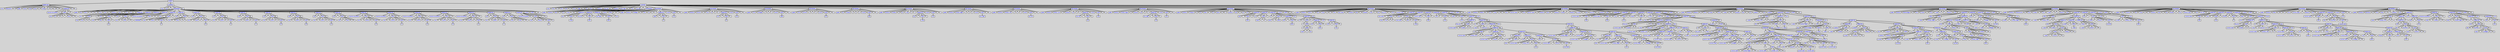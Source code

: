 digraph {

	ordering=out;
	ranksep=.4;
	bgcolor="lightgrey"; node [shape=box, fixedsize=false, fontsize=12, fontname="Helvetica-bold", fontcolor="blue"
		width=.25, height=.25, color="black", fillcolor="white", style="filled, solid, bold"];
	edge [arrowsize=.5, color="black", style="bold"]

  n0 [label="STARTIT"];
  n1 [label="MAINCLASS"];
  n1 [label="MAINCLASS"];
  n2 [label="class"];
  n3 [label="BinaryTree"];
  n4 [label="{"];
  n5 [label="public"];
  n6 [label="static"];
  n7 [label="void"];
  n8 [label="main"];
  n9 [label="("];
  n10 [label="String"];
  n11 [label="["];
  n12 [label="]"];
  n13 [label="a"];
  n14 [label=")"];
  n15 [label="{"];
  n16 [label="MAINSTMT"];
  n16 [label="MAINSTMT"];
  n17 [label="System.out.println"];
  n18 [label="("];
  n19 [label="EXPR"];
  n19 [label="EXPR"];
  n20 [label="new"];
  n21 [label="BT"];
  n22 [label="("];
  n23 [label=")"];
  n24 [label="."];
  n25 [label="Start"];
  n26 [label="("];
  n27 [label=")"];
  n28 [label=")"];
  n29 [label=";"];
  n30 [label="}"];
  n31 [label="}"];
  n32 [label="CLASSDEC"];
  n32 [label="CLASSDEC"];
  n33 [label="class"];
  n34 [label="BT"];
  n35 [label="{"];
  n36 [label="METHODDEC"];
  n36 [label="METHODDEC"];
  n37 [label="public"];
  n38 [label="int"];
  n39 [label="Start"];
  n40 [label="("];
  n41 [label=")"];
  n42 [label="{"];
  n43 [label="Tree"];
  n44 [label="root"];
  n45 [label=";"];
  n46 [label="boolean"];
  n47 [label="ntb"];
  n48 [label=";"];
  n49 [label="int"];
  n50 [label="nti"];
  n51 [label=";"];
  n52 [label="MAINSTMT"];
  n52 [label="MAINSTMT"];
  n53 [label="root"];
  n54 [label="="];
  n55 [label="EXPR"];
  n55 [label="EXPR"];
  n56 [label="new"];
  n57 [label="Tree"];
  n58 [label="("];
  n59 [label=")"];
  n60 [label=";"];
  n61 [label="MAINSTMT"];
  n61 [label="MAINSTMT"];
  n62 [label="ntb"];
  n63 [label="="];
  n64 [label="EXPR"];
  n64 [label="EXPR"];
  n65 [label="root"];
  n66 [label="."];
  n67 [label="Init"];
  n68 [label="("];
  n69 [label="EXPR"];
  n69 [label="EXPR"];
  n70 [label="16"];
  n71 [label=")"];
  n72 [label=";"];
  n73 [label="MAINSTMT"];
  n73 [label="MAINSTMT"];
  n74 [label="ntb"];
  n75 [label="="];
  n76 [label="EXPR"];
  n76 [label="EXPR"];
  n77 [label="root"];
  n78 [label="."];
  n79 [label="Print"];
  n80 [label="("];
  n81 [label=")"];
  n82 [label=";"];
  n83 [label="MAINSTMT"];
  n83 [label="MAINSTMT"];
  n84 [label="System.out.println"];
  n85 [label="("];
  n86 [label="EXPR"];
  n86 [label="EXPR"];
  n87 [label="100000000"];
  n88 [label=")"];
  n89 [label=";"];
  n90 [label="MAINSTMT"];
  n90 [label="MAINSTMT"];
  n91 [label="ntb"];
  n92 [label="="];
  n93 [label="EXPR"];
  n93 [label="EXPR"];
  n94 [label="root"];
  n95 [label="."];
  n96 [label="Insert"];
  n97 [label="("];
  n98 [label="EXPR"];
  n98 [label="EXPR"];
  n99 [label="8"];
  n100 [label=")"];
  n101 [label=";"];
  n102 [label="MAINSTMT"];
  n102 [label="MAINSTMT"];
  n103 [label="ntb"];
  n104 [label="="];
  n105 [label="EXPR"];
  n105 [label="EXPR"];
  n106 [label="root"];
  n107 [label="."];
  n108 [label="Print"];
  n109 [label="("];
  n110 [label=")"];
  n111 [label=";"];
  n112 [label="MAINSTMT"];
  n112 [label="MAINSTMT"];
  n113 [label="ntb"];
  n114 [label="="];
  n115 [label="EXPR"];
  n115 [label="EXPR"];
  n116 [label="root"];
  n117 [label="."];
  n118 [label="Insert"];
  n119 [label="("];
  n120 [label="EXPR"];
  n120 [label="EXPR"];
  n121 [label="24"];
  n122 [label=")"];
  n123 [label=";"];
  n124 [label="MAINSTMT"];
  n124 [label="MAINSTMT"];
  n125 [label="ntb"];
  n126 [label="="];
  n127 [label="EXPR"];
  n127 [label="EXPR"];
  n128 [label="root"];
  n129 [label="."];
  n130 [label="Insert"];
  n131 [label="("];
  n132 [label="EXPR"];
  n132 [label="EXPR"];
  n133 [label="4"];
  n134 [label=")"];
  n135 [label=";"];
  n136 [label="MAINSTMT"];
  n136 [label="MAINSTMT"];
  n137 [label="ntb"];
  n138 [label="="];
  n139 [label="EXPR"];
  n139 [label="EXPR"];
  n140 [label="root"];
  n141 [label="."];
  n142 [label="Insert"];
  n143 [label="("];
  n144 [label="EXPR"];
  n144 [label="EXPR"];
  n145 [label="12"];
  n146 [label=")"];
  n147 [label=";"];
  n148 [label="MAINSTMT"];
  n148 [label="MAINSTMT"];
  n149 [label="ntb"];
  n150 [label="="];
  n151 [label="EXPR"];
  n151 [label="EXPR"];
  n152 [label="root"];
  n153 [label="."];
  n154 [label="Insert"];
  n155 [label="("];
  n156 [label="EXPR"];
  n156 [label="EXPR"];
  n157 [label="20"];
  n158 [label=")"];
  n159 [label=";"];
  n160 [label="MAINSTMT"];
  n160 [label="MAINSTMT"];
  n161 [label="ntb"];
  n162 [label="="];
  n163 [label="EXPR"];
  n163 [label="EXPR"];
  n164 [label="root"];
  n165 [label="."];
  n166 [label="Insert"];
  n167 [label="("];
  n168 [label="EXPR"];
  n168 [label="EXPR"];
  n169 [label="28"];
  n170 [label=")"];
  n171 [label=";"];
  n172 [label="MAINSTMT"];
  n172 [label="MAINSTMT"];
  n173 [label="ntb"];
  n174 [label="="];
  n175 [label="EXPR"];
  n175 [label="EXPR"];
  n176 [label="root"];
  n177 [label="."];
  n178 [label="Insert"];
  n179 [label="("];
  n180 [label="EXPR"];
  n180 [label="EXPR"];
  n181 [label="14"];
  n182 [label=")"];
  n183 [label=";"];
  n184 [label="MAINSTMT"];
  n184 [label="MAINSTMT"];
  n185 [label="ntb"];
  n186 [label="="];
  n187 [label="EXPR"];
  n187 [label="EXPR"];
  n188 [label="root"];
  n189 [label="."];
  n190 [label="Print"];
  n191 [label="("];
  n192 [label=")"];
  n193 [label=";"];
  n194 [label="MAINSTMT"];
  n194 [label="MAINSTMT"];
  n195 [label="System.out.println"];
  n196 [label="("];
  n197 [label="EXPR"];
  n197 [label="EXPR"];
  n198 [label="root"];
  n199 [label="."];
  n200 [label="Search"];
  n201 [label="("];
  n202 [label="EXPR"];
  n202 [label="EXPR"];
  n203 [label="24"];
  n204 [label=")"];
  n205 [label=")"];
  n206 [label=";"];
  n207 [label="MAINSTMT"];
  n207 [label="MAINSTMT"];
  n208 [label="System.out.println"];
  n209 [label="("];
  n210 [label="EXPR"];
  n210 [label="EXPR"];
  n211 [label="root"];
  n212 [label="."];
  n213 [label="Search"];
  n214 [label="("];
  n215 [label="EXPR"];
  n215 [label="EXPR"];
  n216 [label="12"];
  n217 [label=")"];
  n218 [label=")"];
  n219 [label=";"];
  n220 [label="MAINSTMT"];
  n220 [label="MAINSTMT"];
  n221 [label="System.out.println"];
  n222 [label="("];
  n223 [label="EXPR"];
  n223 [label="EXPR"];
  n224 [label="root"];
  n225 [label="."];
  n226 [label="Search"];
  n227 [label="("];
  n228 [label="EXPR"];
  n228 [label="EXPR"];
  n229 [label="16"];
  n230 [label=")"];
  n231 [label=")"];
  n232 [label=";"];
  n233 [label="MAINSTMT"];
  n233 [label="MAINSTMT"];
  n234 [label="System.out.println"];
  n235 [label="("];
  n236 [label="EXPR"];
  n236 [label="EXPR"];
  n237 [label="root"];
  n238 [label="."];
  n239 [label="Search"];
  n240 [label="("];
  n241 [label="EXPR"];
  n241 [label="EXPR"];
  n242 [label="50"];
  n243 [label=")"];
  n244 [label=")"];
  n245 [label=";"];
  n246 [label="MAINSTMT"];
  n246 [label="MAINSTMT"];
  n247 [label="System.out.println"];
  n248 [label="("];
  n249 [label="EXPR"];
  n249 [label="EXPR"];
  n250 [label="root"];
  n251 [label="."];
  n252 [label="Search"];
  n253 [label="("];
  n254 [label="EXPR"];
  n254 [label="EXPR"];
  n255 [label="12"];
  n256 [label=")"];
  n257 [label=")"];
  n258 [label=";"];
  n259 [label="MAINSTMT"];
  n259 [label="MAINSTMT"];
  n260 [label="ntb"];
  n261 [label="="];
  n262 [label="EXPR"];
  n262 [label="EXPR"];
  n263 [label="root"];
  n264 [label="."];
  n265 [label="Delete"];
  n266 [label="("];
  n267 [label="EXPR"];
  n267 [label="EXPR"];
  n268 [label="12"];
  n269 [label=")"];
  n270 [label=";"];
  n271 [label="MAINSTMT"];
  n271 [label="MAINSTMT"];
  n272 [label="ntb"];
  n273 [label="="];
  n274 [label="EXPR"];
  n274 [label="EXPR"];
  n275 [label="root"];
  n276 [label="."];
  n277 [label="Print"];
  n278 [label="("];
  n279 [label=")"];
  n280 [label=";"];
  n281 [label="MAINSTMT"];
  n281 [label="MAINSTMT"];
  n282 [label="System.out.println"];
  n283 [label="("];
  n284 [label="EXPR"];
  n284 [label="EXPR"];
  n285 [label="root"];
  n286 [label="."];
  n287 [label="Search"];
  n288 [label="("];
  n289 [label="EXPR"];
  n289 [label="EXPR"];
  n290 [label="12"];
  n291 [label=")"];
  n292 [label=")"];
  n293 [label=";"];
  n294 [label="return"];
  n295 [label="EXPR"];
  n295 [label="EXPR"];
  n296 [label="0"];
  n297 [label=";"];
  n298 [label="}"];
  n299 [label="}"];
  n300 [label="CLASSDEC"];
  n300 [label="CLASSDEC"];
  n301 [label="class"];
  n302 [label="Tree"];
  n303 [label="{"];
  n304 [label="Tree"];
  n305 [label="left"];
  n306 [label=";"];
  n307 [label="Tree"];
  n308 [label="right"];
  n309 [label=";"];
  n310 [label="int"];
  n311 [label="key"];
  n312 [label=";"];
  n313 [label="boolean"];
  n314 [label="has_left"];
  n315 [label=";"];
  n316 [label="boolean"];
  n317 [label="has_right"];
  n318 [label=";"];
  n319 [label="Tree"];
  n320 [label="my_null"];
  n321 [label=";"];
  n322 [label="METHODDEC"];
  n322 [label="METHODDEC"];
  n323 [label="public"];
  n324 [label="boolean"];
  n325 [label="Init"];
  n326 [label="("];
  n327 [label="int"];
  n328 [label="v_key"];
  n329 [label=")"];
  n330 [label="{"];
  n331 [label="MAINSTMT"];
  n331 [label="MAINSTMT"];
  n332 [label="key"];
  n333 [label="="];
  n334 [label="EXPR"];
  n334 [label="EXPR"];
  n335 [label="v_key"];
  n336 [label=";"];
  n337 [label="MAINSTMT"];
  n337 [label="MAINSTMT"];
  n338 [label="has_left"];
  n339 [label="="];
  n340 [label="EXPR"];
  n340 [label="EXPR"];
  n341 [label="false"];
  n342 [label=";"];
  n343 [label="MAINSTMT"];
  n343 [label="MAINSTMT"];
  n344 [label="has_right"];
  n345 [label="="];
  n346 [label="EXPR"];
  n346 [label="EXPR"];
  n347 [label="false"];
  n348 [label=";"];
  n349 [label="return"];
  n350 [label="EXPR"];
  n350 [label="EXPR"];
  n351 [label="true"];
  n352 [label=";"];
  n353 [label="}"];
  n354 [label="METHODDEC"];
  n354 [label="METHODDEC"];
  n355 [label="public"];
  n356 [label="boolean"];
  n357 [label="SetRight"];
  n358 [label="("];
  n359 [label="Tree"];
  n360 [label="rn"];
  n361 [label=")"];
  n362 [label="{"];
  n363 [label="MAINSTMT"];
  n363 [label="MAINSTMT"];
  n364 [label="right"];
  n365 [label="="];
  n366 [label="EXPR"];
  n366 [label="EXPR"];
  n367 [label="rn"];
  n368 [label=";"];
  n369 [label="return"];
  n370 [label="EXPR"];
  n370 [label="EXPR"];
  n371 [label="true"];
  n372 [label=";"];
  n373 [label="}"];
  n374 [label="METHODDEC"];
  n374 [label="METHODDEC"];
  n375 [label="public"];
  n376 [label="boolean"];
  n377 [label="SetLeft"];
  n378 [label="("];
  n379 [label="Tree"];
  n380 [label="ln"];
  n381 [label=")"];
  n382 [label="{"];
  n383 [label="MAINSTMT"];
  n383 [label="MAINSTMT"];
  n384 [label="left"];
  n385 [label="="];
  n386 [label="EXPR"];
  n386 [label="EXPR"];
  n387 [label="ln"];
  n388 [label=";"];
  n389 [label="return"];
  n390 [label="EXPR"];
  n390 [label="EXPR"];
  n391 [label="true"];
  n392 [label=";"];
  n393 [label="}"];
  n394 [label="METHODDEC"];
  n394 [label="METHODDEC"];
  n395 [label="public"];
  n396 [label="Tree"];
  n397 [label="GetRight"];
  n398 [label="("];
  n399 [label=")"];
  n400 [label="{"];
  n401 [label="return"];
  n402 [label="EXPR"];
  n402 [label="EXPR"];
  n403 [label="right"];
  n404 [label=";"];
  n405 [label="}"];
  n406 [label="METHODDEC"];
  n406 [label="METHODDEC"];
  n407 [label="public"];
  n408 [label="Tree"];
  n409 [label="GetLeft"];
  n410 [label="("];
  n411 [label=")"];
  n412 [label="{"];
  n413 [label="return"];
  n414 [label="EXPR"];
  n414 [label="EXPR"];
  n415 [label="left"];
  n416 [label=";"];
  n417 [label="}"];
  n418 [label="METHODDEC"];
  n418 [label="METHODDEC"];
  n419 [label="public"];
  n420 [label="int"];
  n421 [label="GetKey"];
  n422 [label="("];
  n423 [label=")"];
  n424 [label="{"];
  n425 [label="return"];
  n426 [label="EXPR"];
  n426 [label="EXPR"];
  n427 [label="key"];
  n428 [label=";"];
  n429 [label="}"];
  n430 [label="METHODDEC"];
  n430 [label="METHODDEC"];
  n431 [label="public"];
  n432 [label="boolean"];
  n433 [label="SetKey"];
  n434 [label="("];
  n435 [label="int"];
  n436 [label="v_key"];
  n437 [label=")"];
  n438 [label="{"];
  n439 [label="MAINSTMT"];
  n439 [label="MAINSTMT"];
  n440 [label="key"];
  n441 [label="="];
  n442 [label="EXPR"];
  n442 [label="EXPR"];
  n443 [label="v_key"];
  n444 [label=";"];
  n445 [label="return"];
  n446 [label="EXPR"];
  n446 [label="EXPR"];
  n447 [label="true"];
  n448 [label=";"];
  n449 [label="}"];
  n450 [label="METHODDEC"];
  n450 [label="METHODDEC"];
  n451 [label="public"];
  n452 [label="boolean"];
  n453 [label="GetHas_Right"];
  n454 [label="("];
  n455 [label=")"];
  n456 [label="{"];
  n457 [label="return"];
  n458 [label="EXPR"];
  n458 [label="EXPR"];
  n459 [label="has_right"];
  n460 [label=";"];
  n461 [label="}"];
  n462 [label="METHODDEC"];
  n462 [label="METHODDEC"];
  n463 [label="public"];
  n464 [label="boolean"];
  n465 [label="GetHas_Left"];
  n466 [label="("];
  n467 [label=")"];
  n468 [label="{"];
  n469 [label="return"];
  n470 [label="EXPR"];
  n470 [label="EXPR"];
  n471 [label="has_left"];
  n472 [label=";"];
  n473 [label="}"];
  n474 [label="METHODDEC"];
  n474 [label="METHODDEC"];
  n475 [label="public"];
  n476 [label="boolean"];
  n477 [label="SetHas_Left"];
  n478 [label="("];
  n479 [label="boolean"];
  n480 [label="val"];
  n481 [label=")"];
  n482 [label="{"];
  n483 [label="MAINSTMT"];
  n483 [label="MAINSTMT"];
  n484 [label="has_left"];
  n485 [label="="];
  n486 [label="EXPR"];
  n486 [label="EXPR"];
  n487 [label="val"];
  n488 [label=";"];
  n489 [label="return"];
  n490 [label="EXPR"];
  n490 [label="EXPR"];
  n491 [label="true"];
  n492 [label=";"];
  n493 [label="}"];
  n494 [label="METHODDEC"];
  n494 [label="METHODDEC"];
  n495 [label="public"];
  n496 [label="boolean"];
  n497 [label="SetHas_Right"];
  n498 [label="("];
  n499 [label="boolean"];
  n500 [label="val"];
  n501 [label=")"];
  n502 [label="{"];
  n503 [label="MAINSTMT"];
  n503 [label="MAINSTMT"];
  n504 [label="has_right"];
  n505 [label="="];
  n506 [label="EXPR"];
  n506 [label="EXPR"];
  n507 [label="val"];
  n508 [label=";"];
  n509 [label="return"];
  n510 [label="EXPR"];
  n510 [label="EXPR"];
  n511 [label="true"];
  n512 [label=";"];
  n513 [label="}"];
  n514 [label="METHODDEC"];
  n514 [label="METHODDEC"];
  n515 [label="public"];
  n516 [label="boolean"];
  n517 [label="Compare"];
  n518 [label="("];
  n519 [label="int"];
  n520 [label="num1"];
  n521 [label=","];
  n522 [label="int"];
  n523 [label="num2"];
  n524 [label=")"];
  n525 [label="{"];
  n526 [label="boolean"];
  n527 [label="ntb"];
  n528 [label=";"];
  n529 [label="int"];
  n530 [label="nti"];
  n531 [label=";"];
  n532 [label="MAINSTMT"];
  n532 [label="MAINSTMT"];
  n533 [label="ntb"];
  n534 [label="="];
  n535 [label="EXPR"];
  n535 [label="EXPR"];
  n536 [label="false"];
  n537 [label=";"];
  n538 [label="MAINSTMT"];
  n538 [label="MAINSTMT"];
  n539 [label="nti"];
  n540 [label="="];
  n541 [label="EXPR"];
  n541 [label="EXPR"];
  n542 [label="num2"];
  n543 [label="+"];
  n544 [label="1"];
  n545 [label=";"];
  n546 [label="MAINSTMT"];
  n546 [label="MAINSTMT"];
  n547 [label="if"];
  n548 [label="("];
  n549 [label="EXPR"];
  n549 [label="EXPR"];
  n550 [label="num1"];
  n551 [label="<"];
  n552 [label="num2"];
  n553 [label=")"];
  n554 [label="MAINSTMT"];
  n554 [label="MAINSTMT"];
  n555 [label="ntb"];
  n556 [label="="];
  n557 [label="EXPR"];
  n557 [label="EXPR"];
  n558 [label="false"];
  n559 [label=";"];
  n560 [label="else"];
  n561 [label="MAINSTMT"];
  n561 [label="MAINSTMT"];
  n562 [label="if"];
  n563 [label="("];
  n564 [label="EXPR"];
  n564 [label="EXPR"];
  n565 [label="!"];
  n566 [label="EXPR"];
  n566 [label="EXPR"];
  n567 [label="("];
  n568 [label="EXPR"];
  n568 [label="EXPR"];
  n569 [label="num1"];
  n570 [label="<"];
  n571 [label="nti"];
  n572 [label=")"];
  n573 [label=")"];
  n574 [label="MAINSTMT"];
  n574 [label="MAINSTMT"];
  n575 [label="ntb"];
  n576 [label="="];
  n577 [label="EXPR"];
  n577 [label="EXPR"];
  n578 [label="false"];
  n579 [label=";"];
  n580 [label="else"];
  n581 [label="MAINSTMT"];
  n581 [label="MAINSTMT"];
  n582 [label="ntb"];
  n583 [label="="];
  n584 [label="EXPR"];
  n584 [label="EXPR"];
  n585 [label="true"];
  n586 [label=";"];
  n587 [label="return"];
  n588 [label="EXPR"];
  n588 [label="EXPR"];
  n589 [label="ntb"];
  n590 [label=";"];
  n591 [label="}"];
  n592 [label="METHODDEC"];
  n592 [label="METHODDEC"];
  n593 [label="public"];
  n594 [label="boolean"];
  n595 [label="Insert"];
  n596 [label="("];
  n597 [label="int"];
  n598 [label="v_key"];
  n599 [label=")"];
  n600 [label="{"];
  n601 [label="Tree"];
  n602 [label="new_node"];
  n603 [label=";"];
  n604 [label="boolean"];
  n605 [label="ntb"];
  n606 [label=";"];
  n607 [label="boolean"];
  n608 [label="cont"];
  n609 [label=";"];
  n610 [label="int"];
  n611 [label="key_aux"];
  n612 [label=";"];
  n613 [label="Tree"];
  n614 [label="current_node"];
  n615 [label=";"];
  n616 [label="MAINSTMT"];
  n616 [label="MAINSTMT"];
  n617 [label="new_node"];
  n618 [label="="];
  n619 [label="EXPR"];
  n619 [label="EXPR"];
  n620 [label="new"];
  n621 [label="Tree"];
  n622 [label="("];
  n623 [label=")"];
  n624 [label=";"];
  n625 [label="MAINSTMT"];
  n625 [label="MAINSTMT"];
  n626 [label="ntb"];
  n627 [label="="];
  n628 [label="EXPR"];
  n628 [label="EXPR"];
  n629 [label="new_node"];
  n630 [label="."];
  n631 [label="Init"];
  n632 [label="("];
  n633 [label="EXPR"];
  n633 [label="EXPR"];
  n634 [label="v_key"];
  n635 [label=")"];
  n636 [label=";"];
  n637 [label="MAINSTMT"];
  n637 [label="MAINSTMT"];
  n638 [label="current_node"];
  n639 [label="="];
  n640 [label="EXPR"];
  n640 [label="EXPR"];
  n641 [label="this"];
  n642 [label=";"];
  n643 [label="MAINSTMT"];
  n643 [label="MAINSTMT"];
  n644 [label="cont"];
  n645 [label="="];
  n646 [label="EXPR"];
  n646 [label="EXPR"];
  n647 [label="true"];
  n648 [label=";"];
  n649 [label="MAINSTMT"];
  n649 [label="MAINSTMT"];
  n650 [label="while"];
  n651 [label="("];
  n652 [label="EXPR"];
  n652 [label="EXPR"];
  n653 [label="cont"];
  n654 [label=")"];
  n655 [label="MAINSTMT"];
  n655 [label="MAINSTMT"];
  n656 [label="{"];
  n657 [label="MAINSTMT"];
  n657 [label="MAINSTMT"];
  n658 [label="key_aux"];
  n659 [label="="];
  n660 [label="EXPR"];
  n660 [label="EXPR"];
  n661 [label="current_node"];
  n662 [label="."];
  n663 [label="GetKey"];
  n664 [label="("];
  n665 [label=")"];
  n666 [label=";"];
  n667 [label="MAINSTMT"];
  n667 [label="MAINSTMT"];
  n668 [label="if"];
  n669 [label="("];
  n670 [label="EXPR"];
  n670 [label="EXPR"];
  n671 [label="v_key"];
  n672 [label="<"];
  n673 [label="key_aux"];
  n674 [label=")"];
  n675 [label="MAINSTMT"];
  n675 [label="MAINSTMT"];
  n676 [label="{"];
  n677 [label="MAINSTMT"];
  n677 [label="MAINSTMT"];
  n678 [label="if"];
  n679 [label="("];
  n680 [label="EXPR"];
  n680 [label="EXPR"];
  n681 [label="current_node"];
  n682 [label="."];
  n683 [label="GetHas_Left"];
  n684 [label="("];
  n685 [label=")"];
  n686 [label=")"];
  n687 [label="MAINSTMT"];
  n687 [label="MAINSTMT"];
  n688 [label="current_node"];
  n689 [label="="];
  n690 [label="EXPR"];
  n690 [label="EXPR"];
  n691 [label="current_node"];
  n692 [label="."];
  n693 [label="GetLeft"];
  n694 [label="("];
  n695 [label=")"];
  n696 [label=";"];
  n697 [label="else"];
  n698 [label="MAINSTMT"];
  n698 [label="MAINSTMT"];
  n699 [label="{"];
  n700 [label="MAINSTMT"];
  n700 [label="MAINSTMT"];
  n701 [label="cont"];
  n702 [label="="];
  n703 [label="EXPR"];
  n703 [label="EXPR"];
  n704 [label="false"];
  n705 [label=";"];
  n706 [label="MAINSTMT"];
  n706 [label="MAINSTMT"];
  n707 [label="ntb"];
  n708 [label="="];
  n709 [label="EXPR"];
  n709 [label="EXPR"];
  n710 [label="current_node"];
  n711 [label="."];
  n712 [label="SetHas_Left"];
  n713 [label="("];
  n714 [label="EXPR"];
  n714 [label="EXPR"];
  n715 [label="true"];
  n716 [label=")"];
  n717 [label=";"];
  n718 [label="MAINSTMT"];
  n718 [label="MAINSTMT"];
  n719 [label="ntb"];
  n720 [label="="];
  n721 [label="EXPR"];
  n721 [label="EXPR"];
  n722 [label="current_node"];
  n723 [label="."];
  n724 [label="SetLeft"];
  n725 [label="("];
  n726 [label="EXPR"];
  n726 [label="EXPR"];
  n727 [label="new_node"];
  n728 [label=")"];
  n729 [label=";"];
  n730 [label="}"];
  n731 [label="}"];
  n732 [label="else"];
  n733 [label="MAINSTMT"];
  n733 [label="MAINSTMT"];
  n734 [label="{"];
  n735 [label="MAINSTMT"];
  n735 [label="MAINSTMT"];
  n736 [label="if"];
  n737 [label="("];
  n738 [label="EXPR"];
  n738 [label="EXPR"];
  n739 [label="current_node"];
  n740 [label="."];
  n741 [label="GetHas_Right"];
  n742 [label="("];
  n743 [label=")"];
  n744 [label=")"];
  n745 [label="MAINSTMT"];
  n745 [label="MAINSTMT"];
  n746 [label="current_node"];
  n747 [label="="];
  n748 [label="EXPR"];
  n748 [label="EXPR"];
  n749 [label="current_node"];
  n750 [label="."];
  n751 [label="GetRight"];
  n752 [label="("];
  n753 [label=")"];
  n754 [label=";"];
  n755 [label="else"];
  n756 [label="MAINSTMT"];
  n756 [label="MAINSTMT"];
  n757 [label="{"];
  n758 [label="MAINSTMT"];
  n758 [label="MAINSTMT"];
  n759 [label="cont"];
  n760 [label="="];
  n761 [label="EXPR"];
  n761 [label="EXPR"];
  n762 [label="false"];
  n763 [label=";"];
  n764 [label="MAINSTMT"];
  n764 [label="MAINSTMT"];
  n765 [label="ntb"];
  n766 [label="="];
  n767 [label="EXPR"];
  n767 [label="EXPR"];
  n768 [label="current_node"];
  n769 [label="."];
  n770 [label="SetHas_Right"];
  n771 [label="("];
  n772 [label="EXPR"];
  n772 [label="EXPR"];
  n773 [label="true"];
  n774 [label=")"];
  n775 [label=";"];
  n776 [label="MAINSTMT"];
  n776 [label="MAINSTMT"];
  n777 [label="ntb"];
  n778 [label="="];
  n779 [label="EXPR"];
  n779 [label="EXPR"];
  n780 [label="current_node"];
  n781 [label="."];
  n782 [label="SetRight"];
  n783 [label="("];
  n784 [label="EXPR"];
  n784 [label="EXPR"];
  n785 [label="new_node"];
  n786 [label=")"];
  n787 [label=";"];
  n788 [label="}"];
  n789 [label="}"];
  n790 [label="}"];
  n791 [label="return"];
  n792 [label="EXPR"];
  n792 [label="EXPR"];
  n793 [label="true"];
  n794 [label=";"];
  n795 [label="}"];
  n796 [label="METHODDEC"];
  n796 [label="METHODDEC"];
  n797 [label="public"];
  n798 [label="boolean"];
  n799 [label="Delete"];
  n800 [label="("];
  n801 [label="int"];
  n802 [label="v_key"];
  n803 [label=")"];
  n804 [label="{"];
  n805 [label="Tree"];
  n806 [label="current_node"];
  n807 [label=";"];
  n808 [label="Tree"];
  n809 [label="parent_node"];
  n810 [label=";"];
  n811 [label="boolean"];
  n812 [label="cont"];
  n813 [label=";"];
  n814 [label="boolean"];
  n815 [label="found"];
  n816 [label=";"];
  n817 [label="boolean"];
  n818 [label="is_root"];
  n819 [label=";"];
  n820 [label="int"];
  n821 [label="key_aux"];
  n822 [label=";"];
  n823 [label="boolean"];
  n824 [label="ntb"];
  n825 [label=";"];
  n826 [label="MAINSTMT"];
  n826 [label="MAINSTMT"];
  n827 [label="current_node"];
  n828 [label="="];
  n829 [label="EXPR"];
  n829 [label="EXPR"];
  n830 [label="this"];
  n831 [label=";"];
  n832 [label="MAINSTMT"];
  n832 [label="MAINSTMT"];
  n833 [label="parent_node"];
  n834 [label="="];
  n835 [label="EXPR"];
  n835 [label="EXPR"];
  n836 [label="this"];
  n837 [label=";"];
  n838 [label="MAINSTMT"];
  n838 [label="MAINSTMT"];
  n839 [label="cont"];
  n840 [label="="];
  n841 [label="EXPR"];
  n841 [label="EXPR"];
  n842 [label="true"];
  n843 [label=";"];
  n844 [label="MAINSTMT"];
  n844 [label="MAINSTMT"];
  n845 [label="found"];
  n846 [label="="];
  n847 [label="EXPR"];
  n847 [label="EXPR"];
  n848 [label="false"];
  n849 [label=";"];
  n850 [label="MAINSTMT"];
  n850 [label="MAINSTMT"];
  n851 [label="is_root"];
  n852 [label="="];
  n853 [label="EXPR"];
  n853 [label="EXPR"];
  n854 [label="true"];
  n855 [label=";"];
  n856 [label="MAINSTMT"];
  n856 [label="MAINSTMT"];
  n857 [label="while"];
  n858 [label="("];
  n859 [label="EXPR"];
  n859 [label="EXPR"];
  n860 [label="cont"];
  n861 [label=")"];
  n862 [label="MAINSTMT"];
  n862 [label="MAINSTMT"];
  n863 [label="{"];
  n864 [label="MAINSTMT"];
  n864 [label="MAINSTMT"];
  n865 [label="key_aux"];
  n866 [label="="];
  n867 [label="EXPR"];
  n867 [label="EXPR"];
  n868 [label="current_node"];
  n869 [label="."];
  n870 [label="GetKey"];
  n871 [label="("];
  n872 [label=")"];
  n873 [label=";"];
  n874 [label="MAINSTMT"];
  n874 [label="MAINSTMT"];
  n875 [label="if"];
  n876 [label="("];
  n877 [label="EXPR"];
  n877 [label="EXPR"];
  n878 [label="v_key"];
  n879 [label="<"];
  n880 [label="key_aux"];
  n881 [label=")"];
  n882 [label="MAINSTMT"];
  n882 [label="MAINSTMT"];
  n883 [label="if"];
  n884 [label="("];
  n885 [label="EXPR"];
  n885 [label="EXPR"];
  n886 [label="current_node"];
  n887 [label="."];
  n888 [label="GetHas_Left"];
  n889 [label="("];
  n890 [label=")"];
  n891 [label=")"];
  n892 [label="MAINSTMT"];
  n892 [label="MAINSTMT"];
  n893 [label="{"];
  n894 [label="MAINSTMT"];
  n894 [label="MAINSTMT"];
  n895 [label="parent_node"];
  n896 [label="="];
  n897 [label="EXPR"];
  n897 [label="EXPR"];
  n898 [label="current_node"];
  n899 [label=";"];
  n900 [label="MAINSTMT"];
  n900 [label="MAINSTMT"];
  n901 [label="current_node"];
  n902 [label="="];
  n903 [label="EXPR"];
  n903 [label="EXPR"];
  n904 [label="current_node"];
  n905 [label="."];
  n906 [label="GetLeft"];
  n907 [label="("];
  n908 [label=")"];
  n909 [label=";"];
  n910 [label="}"];
  n911 [label="else"];
  n912 [label="MAINSTMT"];
  n912 [label="MAINSTMT"];
  n913 [label="cont"];
  n914 [label="="];
  n915 [label="EXPR"];
  n915 [label="EXPR"];
  n916 [label="false"];
  n917 [label=";"];
  n918 [label="else"];
  n919 [label="MAINSTMT"];
  n919 [label="MAINSTMT"];
  n920 [label="if"];
  n921 [label="("];
  n922 [label="EXPR"];
  n922 [label="EXPR"];
  n923 [label="key_aux"];
  n924 [label="<"];
  n925 [label="v_key"];
  n926 [label=")"];
  n927 [label="MAINSTMT"];
  n927 [label="MAINSTMT"];
  n928 [label="if"];
  n929 [label="("];
  n930 [label="EXPR"];
  n930 [label="EXPR"];
  n931 [label="current_node"];
  n932 [label="."];
  n933 [label="GetHas_Right"];
  n934 [label="("];
  n935 [label=")"];
  n936 [label=")"];
  n937 [label="MAINSTMT"];
  n937 [label="MAINSTMT"];
  n938 [label="{"];
  n939 [label="MAINSTMT"];
  n939 [label="MAINSTMT"];
  n940 [label="parent_node"];
  n941 [label="="];
  n942 [label="EXPR"];
  n942 [label="EXPR"];
  n943 [label="current_node"];
  n944 [label=";"];
  n945 [label="MAINSTMT"];
  n945 [label="MAINSTMT"];
  n946 [label="current_node"];
  n947 [label="="];
  n948 [label="EXPR"];
  n948 [label="EXPR"];
  n949 [label="current_node"];
  n950 [label="."];
  n951 [label="GetRight"];
  n952 [label="("];
  n953 [label=")"];
  n954 [label=";"];
  n955 [label="}"];
  n956 [label="else"];
  n957 [label="MAINSTMT"];
  n957 [label="MAINSTMT"];
  n958 [label="cont"];
  n959 [label="="];
  n960 [label="EXPR"];
  n960 [label="EXPR"];
  n961 [label="false"];
  n962 [label=";"];
  n963 [label="else"];
  n964 [label="MAINSTMT"];
  n964 [label="MAINSTMT"];
  n965 [label="{"];
  n966 [label="MAINSTMT"];
  n966 [label="MAINSTMT"];
  n967 [label="if"];
  n968 [label="("];
  n969 [label="EXPR"];
  n969 [label="EXPR"];
  n970 [label="is_root"];
  n971 [label=")"];
  n972 [label="MAINSTMT"];
  n972 [label="MAINSTMT"];
  n973 [label="if"];
  n974 [label="("];
  n975 [label="EXPR"];
  n975 [label="EXPR"];
  n976 [label="("];
  n977 [label="EXPR"];
  n977 [label="EXPR"];
  n978 [label="!"];
  n979 [label="EXPR"];
  n979 [label="EXPR"];
  n980 [label="current_node"];
  n981 [label="."];
  n982 [label="GetHas_Right"];
  n983 [label="("];
  n984 [label=")"];
  n985 [label=")"];
  n986 [label="&&"];
  n987 [label="("];
  n988 [label="EXPR"];
  n988 [label="EXPR"];
  n989 [label="!"];
  n990 [label="EXPR"];
  n990 [label="EXPR"];
  n991 [label="current_node"];
  n992 [label="."];
  n993 [label="GetHas_Left"];
  n994 [label="("];
  n995 [label=")"];
  n996 [label=")"];
  n997 [label=")"];
  n998 [label="MAINSTMT"];
  n998 [label="MAINSTMT"];
  n999 [label="ntb"];
  n1000 [label="="];
  n1001 [label="EXPR"];
  n1001 [label="EXPR"];
  n1002 [label="true"];
  n1003 [label=";"];
  n1004 [label="else"];
  n1005 [label="MAINSTMT"];
  n1005 [label="MAINSTMT"];
  n1006 [label="ntb"];
  n1007 [label="="];
  n1008 [label="EXPR"];
  n1008 [label="EXPR"];
  n1009 [label="this"];
  n1010 [label="."];
  n1011 [label="Remove"];
  n1012 [label="("];
  n1013 [label="EXPR"];
  n1013 [label="EXPR"];
  n1014 [label="parent_node"];
  n1015 [label=","];
  n1016 [label="EXPR"];
  n1016 [label="EXPR"];
  n1017 [label="current_node"];
  n1018 [label=")"];
  n1019 [label=";"];
  n1020 [label="else"];
  n1021 [label="MAINSTMT"];
  n1021 [label="MAINSTMT"];
  n1022 [label="ntb"];
  n1023 [label="="];
  n1024 [label="EXPR"];
  n1024 [label="EXPR"];
  n1025 [label="this"];
  n1026 [label="."];
  n1027 [label="Remove"];
  n1028 [label="("];
  n1029 [label="EXPR"];
  n1029 [label="EXPR"];
  n1030 [label="parent_node"];
  n1031 [label=","];
  n1032 [label="EXPR"];
  n1032 [label="EXPR"];
  n1033 [label="current_node"];
  n1034 [label=")"];
  n1035 [label=";"];
  n1036 [label="MAINSTMT"];
  n1036 [label="MAINSTMT"];
  n1037 [label="found"];
  n1038 [label="="];
  n1039 [label="EXPR"];
  n1039 [label="EXPR"];
  n1040 [label="true"];
  n1041 [label=";"];
  n1042 [label="MAINSTMT"];
  n1042 [label="MAINSTMT"];
  n1043 [label="cont"];
  n1044 [label="="];
  n1045 [label="EXPR"];
  n1045 [label="EXPR"];
  n1046 [label="false"];
  n1047 [label=";"];
  n1048 [label="}"];
  n1049 [label="MAINSTMT"];
  n1049 [label="MAINSTMT"];
  n1050 [label="is_root"];
  n1051 [label="="];
  n1052 [label="EXPR"];
  n1052 [label="EXPR"];
  n1053 [label="false"];
  n1054 [label=";"];
  n1055 [label="}"];
  n1056 [label="return"];
  n1057 [label="EXPR"];
  n1057 [label="EXPR"];
  n1058 [label="found"];
  n1059 [label=";"];
  n1060 [label="}"];
  n1061 [label="METHODDEC"];
  n1061 [label="METHODDEC"];
  n1062 [label="public"];
  n1063 [label="boolean"];
  n1064 [label="Remove"];
  n1065 [label="("];
  n1066 [label="Tree"];
  n1067 [label="p_node"];
  n1068 [label=","];
  n1069 [label="Tree"];
  n1070 [label="c_node"];
  n1071 [label=")"];
  n1072 [label="{"];
  n1073 [label="boolean"];
  n1074 [label="ntb"];
  n1075 [label=";"];
  n1076 [label="int"];
  n1077 [label="auxkey1"];
  n1078 [label=";"];
  n1079 [label="int"];
  n1080 [label="auxkey2"];
  n1081 [label=";"];
  n1082 [label="MAINSTMT"];
  n1082 [label="MAINSTMT"];
  n1083 [label="if"];
  n1084 [label="("];
  n1085 [label="EXPR"];
  n1085 [label="EXPR"];
  n1086 [label="c_node"];
  n1087 [label="."];
  n1088 [label="GetHas_Left"];
  n1089 [label="("];
  n1090 [label=")"];
  n1091 [label=")"];
  n1092 [label="MAINSTMT"];
  n1092 [label="MAINSTMT"];
  n1093 [label="ntb"];
  n1094 [label="="];
  n1095 [label="EXPR"];
  n1095 [label="EXPR"];
  n1096 [label="this"];
  n1097 [label="."];
  n1098 [label="RemoveLeft"];
  n1099 [label="("];
  n1100 [label="EXPR"];
  n1100 [label="EXPR"];
  n1101 [label="p_node"];
  n1102 [label=","];
  n1103 [label="EXPR"];
  n1103 [label="EXPR"];
  n1104 [label="c_node"];
  n1105 [label=")"];
  n1106 [label=";"];
  n1107 [label="else"];
  n1108 [label="MAINSTMT"];
  n1108 [label="MAINSTMT"];
  n1109 [label="if"];
  n1110 [label="("];
  n1111 [label="EXPR"];
  n1111 [label="EXPR"];
  n1112 [label="c_node"];
  n1113 [label="."];
  n1114 [label="GetHas_Right"];
  n1115 [label="("];
  n1116 [label=")"];
  n1117 [label=")"];
  n1118 [label="MAINSTMT"];
  n1118 [label="MAINSTMT"];
  n1119 [label="ntb"];
  n1120 [label="="];
  n1121 [label="EXPR"];
  n1121 [label="EXPR"];
  n1122 [label="this"];
  n1123 [label="."];
  n1124 [label="RemoveRight"];
  n1125 [label="("];
  n1126 [label="EXPR"];
  n1126 [label="EXPR"];
  n1127 [label="p_node"];
  n1128 [label=","];
  n1129 [label="EXPR"];
  n1129 [label="EXPR"];
  n1130 [label="c_node"];
  n1131 [label=")"];
  n1132 [label=";"];
  n1133 [label="else"];
  n1134 [label="MAINSTMT"];
  n1134 [label="MAINSTMT"];
  n1135 [label="{"];
  n1136 [label="MAINSTMT"];
  n1136 [label="MAINSTMT"];
  n1137 [label="auxkey1"];
  n1138 [label="="];
  n1139 [label="EXPR"];
  n1139 [label="EXPR"];
  n1140 [label="c_node"];
  n1141 [label="."];
  n1142 [label="GetKey"];
  n1143 [label="("];
  n1144 [label=")"];
  n1145 [label=";"];
  n1146 [label="MAINSTMT"];
  n1146 [label="MAINSTMT"];
  n1147 [label="auxkey2"];
  n1148 [label="="];
  n1149 [label="EXPR"];
  n1149 [label="EXPR"];
  n1150 [label="("];
  n1151 [label="EXPR"];
  n1151 [label="EXPR"];
  n1152 [label="p_node"];
  n1153 [label="."];
  n1154 [label="GetLeft"];
  n1155 [label="("];
  n1156 [label=")"];
  n1157 [label=")"];
  n1158 [label="."];
  n1159 [label="GetKey"];
  n1160 [label="("];
  n1161 [label=")"];
  n1162 [label=";"];
  n1163 [label="MAINSTMT"];
  n1163 [label="MAINSTMT"];
  n1164 [label="if"];
  n1165 [label="("];
  n1166 [label="EXPR"];
  n1166 [label="EXPR"];
  n1167 [label="this"];
  n1168 [label="."];
  n1169 [label="Compare"];
  n1170 [label="("];
  n1171 [label="EXPR"];
  n1171 [label="EXPR"];
  n1172 [label="auxkey1"];
  n1173 [label=","];
  n1174 [label="EXPR"];
  n1174 [label="EXPR"];
  n1175 [label="auxkey2"];
  n1176 [label=")"];
  n1177 [label=")"];
  n1178 [label="MAINSTMT"];
  n1178 [label="MAINSTMT"];
  n1179 [label="{"];
  n1180 [label="MAINSTMT"];
  n1180 [label="MAINSTMT"];
  n1181 [label="ntb"];
  n1182 [label="="];
  n1183 [label="EXPR"];
  n1183 [label="EXPR"];
  n1184 [label="p_node"];
  n1185 [label="."];
  n1186 [label="SetLeft"];
  n1187 [label="("];
  n1188 [label="EXPR"];
  n1188 [label="EXPR"];
  n1189 [label="my_null"];
  n1190 [label=")"];
  n1191 [label=";"];
  n1192 [label="MAINSTMT"];
  n1192 [label="MAINSTMT"];
  n1193 [label="ntb"];
  n1194 [label="="];
  n1195 [label="EXPR"];
  n1195 [label="EXPR"];
  n1196 [label="p_node"];
  n1197 [label="."];
  n1198 [label="SetHas_Left"];
  n1199 [label="("];
  n1200 [label="EXPR"];
  n1200 [label="EXPR"];
  n1201 [label="false"];
  n1202 [label=")"];
  n1203 [label=";"];
  n1204 [label="}"];
  n1205 [label="else"];
  n1206 [label="MAINSTMT"];
  n1206 [label="MAINSTMT"];
  n1207 [label="{"];
  n1208 [label="MAINSTMT"];
  n1208 [label="MAINSTMT"];
  n1209 [label="ntb"];
  n1210 [label="="];
  n1211 [label="EXPR"];
  n1211 [label="EXPR"];
  n1212 [label="p_node"];
  n1213 [label="."];
  n1214 [label="SetRight"];
  n1215 [label="("];
  n1216 [label="EXPR"];
  n1216 [label="EXPR"];
  n1217 [label="my_null"];
  n1218 [label=")"];
  n1219 [label=";"];
  n1220 [label="MAINSTMT"];
  n1220 [label="MAINSTMT"];
  n1221 [label="ntb"];
  n1222 [label="="];
  n1223 [label="EXPR"];
  n1223 [label="EXPR"];
  n1224 [label="p_node"];
  n1225 [label="."];
  n1226 [label="SetHas_Right"];
  n1227 [label="("];
  n1228 [label="EXPR"];
  n1228 [label="EXPR"];
  n1229 [label="false"];
  n1230 [label=")"];
  n1231 [label=";"];
  n1232 [label="}"];
  n1233 [label="}"];
  n1234 [label="return"];
  n1235 [label="EXPR"];
  n1235 [label="EXPR"];
  n1236 [label="true"];
  n1237 [label=";"];
  n1238 [label="}"];
  n1239 [label="METHODDEC"];
  n1239 [label="METHODDEC"];
  n1240 [label="public"];
  n1241 [label="boolean"];
  n1242 [label="RemoveRight"];
  n1243 [label="("];
  n1244 [label="Tree"];
  n1245 [label="p_node"];
  n1246 [label=","];
  n1247 [label="Tree"];
  n1248 [label="c_node"];
  n1249 [label=")"];
  n1250 [label="{"];
  n1251 [label="boolean"];
  n1252 [label="ntb"];
  n1253 [label=";"];
  n1254 [label="MAINSTMT"];
  n1254 [label="MAINSTMT"];
  n1255 [label="while"];
  n1256 [label="("];
  n1257 [label="EXPR"];
  n1257 [label="EXPR"];
  n1258 [label="c_node"];
  n1259 [label="."];
  n1260 [label="GetHas_Right"];
  n1261 [label="("];
  n1262 [label=")"];
  n1263 [label=")"];
  n1264 [label="MAINSTMT"];
  n1264 [label="MAINSTMT"];
  n1265 [label="{"];
  n1266 [label="MAINSTMT"];
  n1266 [label="MAINSTMT"];
  n1267 [label="ntb"];
  n1268 [label="="];
  n1269 [label="EXPR"];
  n1269 [label="EXPR"];
  n1270 [label="c_node"];
  n1271 [label="."];
  n1272 [label="SetKey"];
  n1273 [label="("];
  n1274 [label="EXPR"];
  n1274 [label="EXPR"];
  n1275 [label="("];
  n1276 [label="EXPR"];
  n1276 [label="EXPR"];
  n1277 [label="c_node"];
  n1278 [label="."];
  n1279 [label="GetRight"];
  n1280 [label="("];
  n1281 [label=")"];
  n1282 [label=")"];
  n1283 [label="."];
  n1284 [label="GetKey"];
  n1285 [label="("];
  n1286 [label=")"];
  n1287 [label=")"];
  n1288 [label=";"];
  n1289 [label="MAINSTMT"];
  n1289 [label="MAINSTMT"];
  n1290 [label="p_node"];
  n1291 [label="="];
  n1292 [label="EXPR"];
  n1292 [label="EXPR"];
  n1293 [label="c_node"];
  n1294 [label=";"];
  n1295 [label="MAINSTMT"];
  n1295 [label="MAINSTMT"];
  n1296 [label="c_node"];
  n1297 [label="="];
  n1298 [label="EXPR"];
  n1298 [label="EXPR"];
  n1299 [label="c_node"];
  n1300 [label="."];
  n1301 [label="GetRight"];
  n1302 [label="("];
  n1303 [label=")"];
  n1304 [label=";"];
  n1305 [label="}"];
  n1306 [label="MAINSTMT"];
  n1306 [label="MAINSTMT"];
  n1307 [label="ntb"];
  n1308 [label="="];
  n1309 [label="EXPR"];
  n1309 [label="EXPR"];
  n1310 [label="p_node"];
  n1311 [label="."];
  n1312 [label="SetRight"];
  n1313 [label="("];
  n1314 [label="EXPR"];
  n1314 [label="EXPR"];
  n1315 [label="my_null"];
  n1316 [label=")"];
  n1317 [label=";"];
  n1318 [label="MAINSTMT"];
  n1318 [label="MAINSTMT"];
  n1319 [label="ntb"];
  n1320 [label="="];
  n1321 [label="EXPR"];
  n1321 [label="EXPR"];
  n1322 [label="p_node"];
  n1323 [label="."];
  n1324 [label="SetHas_Right"];
  n1325 [label="("];
  n1326 [label="EXPR"];
  n1326 [label="EXPR"];
  n1327 [label="false"];
  n1328 [label=")"];
  n1329 [label=";"];
  n1330 [label="return"];
  n1331 [label="EXPR"];
  n1331 [label="EXPR"];
  n1332 [label="true"];
  n1333 [label=";"];
  n1334 [label="}"];
  n1335 [label="METHODDEC"];
  n1335 [label="METHODDEC"];
  n1336 [label="public"];
  n1337 [label="boolean"];
  n1338 [label="RemoveLeft"];
  n1339 [label="("];
  n1340 [label="Tree"];
  n1341 [label="p_node"];
  n1342 [label=","];
  n1343 [label="Tree"];
  n1344 [label="c_node"];
  n1345 [label=")"];
  n1346 [label="{"];
  n1347 [label="boolean"];
  n1348 [label="ntb"];
  n1349 [label=";"];
  n1350 [label="MAINSTMT"];
  n1350 [label="MAINSTMT"];
  n1351 [label="while"];
  n1352 [label="("];
  n1353 [label="EXPR"];
  n1353 [label="EXPR"];
  n1354 [label="c_node"];
  n1355 [label="."];
  n1356 [label="GetHas_Left"];
  n1357 [label="("];
  n1358 [label=")"];
  n1359 [label=")"];
  n1360 [label="MAINSTMT"];
  n1360 [label="MAINSTMT"];
  n1361 [label="{"];
  n1362 [label="MAINSTMT"];
  n1362 [label="MAINSTMT"];
  n1363 [label="ntb"];
  n1364 [label="="];
  n1365 [label="EXPR"];
  n1365 [label="EXPR"];
  n1366 [label="c_node"];
  n1367 [label="."];
  n1368 [label="SetKey"];
  n1369 [label="("];
  n1370 [label="EXPR"];
  n1370 [label="EXPR"];
  n1371 [label="("];
  n1372 [label="EXPR"];
  n1372 [label="EXPR"];
  n1373 [label="c_node"];
  n1374 [label="."];
  n1375 [label="GetLeft"];
  n1376 [label="("];
  n1377 [label=")"];
  n1378 [label=")"];
  n1379 [label="."];
  n1380 [label="GetKey"];
  n1381 [label="("];
  n1382 [label=")"];
  n1383 [label=")"];
  n1384 [label=";"];
  n1385 [label="MAINSTMT"];
  n1385 [label="MAINSTMT"];
  n1386 [label="p_node"];
  n1387 [label="="];
  n1388 [label="EXPR"];
  n1388 [label="EXPR"];
  n1389 [label="c_node"];
  n1390 [label=";"];
  n1391 [label="MAINSTMT"];
  n1391 [label="MAINSTMT"];
  n1392 [label="c_node"];
  n1393 [label="="];
  n1394 [label="EXPR"];
  n1394 [label="EXPR"];
  n1395 [label="c_node"];
  n1396 [label="."];
  n1397 [label="GetLeft"];
  n1398 [label="("];
  n1399 [label=")"];
  n1400 [label=";"];
  n1401 [label="}"];
  n1402 [label="MAINSTMT"];
  n1402 [label="MAINSTMT"];
  n1403 [label="ntb"];
  n1404 [label="="];
  n1405 [label="EXPR"];
  n1405 [label="EXPR"];
  n1406 [label="p_node"];
  n1407 [label="."];
  n1408 [label="SetLeft"];
  n1409 [label="("];
  n1410 [label="EXPR"];
  n1410 [label="EXPR"];
  n1411 [label="my_null"];
  n1412 [label=")"];
  n1413 [label=";"];
  n1414 [label="MAINSTMT"];
  n1414 [label="MAINSTMT"];
  n1415 [label="ntb"];
  n1416 [label="="];
  n1417 [label="EXPR"];
  n1417 [label="EXPR"];
  n1418 [label="p_node"];
  n1419 [label="."];
  n1420 [label="SetHas_Left"];
  n1421 [label="("];
  n1422 [label="EXPR"];
  n1422 [label="EXPR"];
  n1423 [label="false"];
  n1424 [label=")"];
  n1425 [label=";"];
  n1426 [label="return"];
  n1427 [label="EXPR"];
  n1427 [label="EXPR"];
  n1428 [label="true"];
  n1429 [label=";"];
  n1430 [label="}"];
  n1431 [label="METHODDEC"];
  n1431 [label="METHODDEC"];
  n1432 [label="public"];
  n1433 [label="int"];
  n1434 [label="Search"];
  n1435 [label="("];
  n1436 [label="int"];
  n1437 [label="v_key"];
  n1438 [label=")"];
  n1439 [label="{"];
  n1440 [label="boolean"];
  n1441 [label="cont"];
  n1442 [label=";"];
  n1443 [label="int"];
  n1444 [label="ifound"];
  n1445 [label=";"];
  n1446 [label="Tree"];
  n1447 [label="current_node"];
  n1448 [label=";"];
  n1449 [label="int"];
  n1450 [label="key_aux"];
  n1451 [label=";"];
  n1452 [label="MAINSTMT"];
  n1452 [label="MAINSTMT"];
  n1453 [label="current_node"];
  n1454 [label="="];
  n1455 [label="EXPR"];
  n1455 [label="EXPR"];
  n1456 [label="this"];
  n1457 [label=";"];
  n1458 [label="MAINSTMT"];
  n1458 [label="MAINSTMT"];
  n1459 [label="cont"];
  n1460 [label="="];
  n1461 [label="EXPR"];
  n1461 [label="EXPR"];
  n1462 [label="true"];
  n1463 [label=";"];
  n1464 [label="MAINSTMT"];
  n1464 [label="MAINSTMT"];
  n1465 [label="ifound"];
  n1466 [label="="];
  n1467 [label="EXPR"];
  n1467 [label="EXPR"];
  n1468 [label="0"];
  n1469 [label=";"];
  n1470 [label="MAINSTMT"];
  n1470 [label="MAINSTMT"];
  n1471 [label="while"];
  n1472 [label="("];
  n1473 [label="EXPR"];
  n1473 [label="EXPR"];
  n1474 [label="cont"];
  n1475 [label=")"];
  n1476 [label="MAINSTMT"];
  n1476 [label="MAINSTMT"];
  n1477 [label="{"];
  n1478 [label="MAINSTMT"];
  n1478 [label="MAINSTMT"];
  n1479 [label="key_aux"];
  n1480 [label="="];
  n1481 [label="EXPR"];
  n1481 [label="EXPR"];
  n1482 [label="current_node"];
  n1483 [label="."];
  n1484 [label="GetKey"];
  n1485 [label="("];
  n1486 [label=")"];
  n1487 [label=";"];
  n1488 [label="MAINSTMT"];
  n1488 [label="MAINSTMT"];
  n1489 [label="if"];
  n1490 [label="("];
  n1491 [label="EXPR"];
  n1491 [label="EXPR"];
  n1492 [label="v_key"];
  n1493 [label="<"];
  n1494 [label="key_aux"];
  n1495 [label=")"];
  n1496 [label="MAINSTMT"];
  n1496 [label="MAINSTMT"];
  n1497 [label="if"];
  n1498 [label="("];
  n1499 [label="EXPR"];
  n1499 [label="EXPR"];
  n1500 [label="current_node"];
  n1501 [label="."];
  n1502 [label="GetHas_Left"];
  n1503 [label="("];
  n1504 [label=")"];
  n1505 [label=")"];
  n1506 [label="MAINSTMT"];
  n1506 [label="MAINSTMT"];
  n1507 [label="current_node"];
  n1508 [label="="];
  n1509 [label="EXPR"];
  n1509 [label="EXPR"];
  n1510 [label="current_node"];
  n1511 [label="."];
  n1512 [label="GetLeft"];
  n1513 [label="("];
  n1514 [label=")"];
  n1515 [label=";"];
  n1516 [label="else"];
  n1517 [label="MAINSTMT"];
  n1517 [label="MAINSTMT"];
  n1518 [label="cont"];
  n1519 [label="="];
  n1520 [label="EXPR"];
  n1520 [label="EXPR"];
  n1521 [label="false"];
  n1522 [label=";"];
  n1523 [label="else"];
  n1524 [label="MAINSTMT"];
  n1524 [label="MAINSTMT"];
  n1525 [label="if"];
  n1526 [label="("];
  n1527 [label="EXPR"];
  n1527 [label="EXPR"];
  n1528 [label="key_aux"];
  n1529 [label="<"];
  n1530 [label="v_key"];
  n1531 [label=")"];
  n1532 [label="MAINSTMT"];
  n1532 [label="MAINSTMT"];
  n1533 [label="if"];
  n1534 [label="("];
  n1535 [label="EXPR"];
  n1535 [label="EXPR"];
  n1536 [label="current_node"];
  n1537 [label="."];
  n1538 [label="GetHas_Right"];
  n1539 [label="("];
  n1540 [label=")"];
  n1541 [label=")"];
  n1542 [label="MAINSTMT"];
  n1542 [label="MAINSTMT"];
  n1543 [label="current_node"];
  n1544 [label="="];
  n1545 [label="EXPR"];
  n1545 [label="EXPR"];
  n1546 [label="current_node"];
  n1547 [label="."];
  n1548 [label="GetRight"];
  n1549 [label="("];
  n1550 [label=")"];
  n1551 [label=";"];
  n1552 [label="else"];
  n1553 [label="MAINSTMT"];
  n1553 [label="MAINSTMT"];
  n1554 [label="cont"];
  n1555 [label="="];
  n1556 [label="EXPR"];
  n1556 [label="EXPR"];
  n1557 [label="false"];
  n1558 [label=";"];
  n1559 [label="else"];
  n1560 [label="MAINSTMT"];
  n1560 [label="MAINSTMT"];
  n1561 [label="{"];
  n1562 [label="MAINSTMT"];
  n1562 [label="MAINSTMT"];
  n1563 [label="ifound"];
  n1564 [label="="];
  n1565 [label="EXPR"];
  n1565 [label="EXPR"];
  n1566 [label="1"];
  n1567 [label=";"];
  n1568 [label="MAINSTMT"];
  n1568 [label="MAINSTMT"];
  n1569 [label="cont"];
  n1570 [label="="];
  n1571 [label="EXPR"];
  n1571 [label="EXPR"];
  n1572 [label="false"];
  n1573 [label=";"];
  n1574 [label="}"];
  n1575 [label="}"];
  n1576 [label="return"];
  n1577 [label="EXPR"];
  n1577 [label="EXPR"];
  n1578 [label="ifound"];
  n1579 [label=";"];
  n1580 [label="}"];
  n1581 [label="METHODDEC"];
  n1581 [label="METHODDEC"];
  n1582 [label="public"];
  n1583 [label="boolean"];
  n1584 [label="Print"];
  n1585 [label="("];
  n1586 [label=")"];
  n1587 [label="{"];
  n1588 [label="Tree"];
  n1589 [label="current_node"];
  n1590 [label=";"];
  n1591 [label="boolean"];
  n1592 [label="ntb"];
  n1593 [label=";"];
  n1594 [label="MAINSTMT"];
  n1594 [label="MAINSTMT"];
  n1595 [label="current_node"];
  n1596 [label="="];
  n1597 [label="EXPR"];
  n1597 [label="EXPR"];
  n1598 [label="this"];
  n1599 [label=";"];
  n1600 [label="MAINSTMT"];
  n1600 [label="MAINSTMT"];
  n1601 [label="ntb"];
  n1602 [label="="];
  n1603 [label="EXPR"];
  n1603 [label="EXPR"];
  n1604 [label="this"];
  n1605 [label="."];
  n1606 [label="RecPrint"];
  n1607 [label="("];
  n1608 [label="EXPR"];
  n1608 [label="EXPR"];
  n1609 [label="current_node"];
  n1610 [label=")"];
  n1611 [label=";"];
  n1612 [label="return"];
  n1613 [label="EXPR"];
  n1613 [label="EXPR"];
  n1614 [label="true"];
  n1615 [label=";"];
  n1616 [label="}"];
  n1617 [label="METHODDEC"];
  n1617 [label="METHODDEC"];
  n1618 [label="public"];
  n1619 [label="boolean"];
  n1620 [label="RecPrint"];
  n1621 [label="("];
  n1622 [label="Tree"];
  n1623 [label="node"];
  n1624 [label=")"];
  n1625 [label="{"];
  n1626 [label="boolean"];
  n1627 [label="ntb"];
  n1628 [label=";"];
  n1629 [label="MAINSTMT"];
  n1629 [label="MAINSTMT"];
  n1630 [label="if"];
  n1631 [label="("];
  n1632 [label="EXPR"];
  n1632 [label="EXPR"];
  n1633 [label="node"];
  n1634 [label="."];
  n1635 [label="GetHas_Left"];
  n1636 [label="("];
  n1637 [label=")"];
  n1638 [label=")"];
  n1639 [label="MAINSTMT"];
  n1639 [label="MAINSTMT"];
  n1640 [label="{"];
  n1641 [label="MAINSTMT"];
  n1641 [label="MAINSTMT"];
  n1642 [label="ntb"];
  n1643 [label="="];
  n1644 [label="EXPR"];
  n1644 [label="EXPR"];
  n1645 [label="this"];
  n1646 [label="."];
  n1647 [label="RecPrint"];
  n1648 [label="("];
  n1649 [label="EXPR"];
  n1649 [label="EXPR"];
  n1650 [label="node"];
  n1651 [label="."];
  n1652 [label="GetLeft"];
  n1653 [label="("];
  n1654 [label=")"];
  n1655 [label=")"];
  n1656 [label=";"];
  n1657 [label="}"];
  n1658 [label="else"];
  n1659 [label="MAINSTMT"];
  n1659 [label="MAINSTMT"];
  n1660 [label="ntb"];
  n1661 [label="="];
  n1662 [label="EXPR"];
  n1662 [label="EXPR"];
  n1663 [label="true"];
  n1664 [label=";"];
  n1665 [label="MAINSTMT"];
  n1665 [label="MAINSTMT"];
  n1666 [label="System.out.println"];
  n1667 [label="("];
  n1668 [label="EXPR"];
  n1668 [label="EXPR"];
  n1669 [label="node"];
  n1670 [label="."];
  n1671 [label="GetKey"];
  n1672 [label="("];
  n1673 [label=")"];
  n1674 [label=")"];
  n1675 [label=";"];
  n1676 [label="MAINSTMT"];
  n1676 [label="MAINSTMT"];
  n1677 [label="if"];
  n1678 [label="("];
  n1679 [label="EXPR"];
  n1679 [label="EXPR"];
  n1680 [label="node"];
  n1681 [label="."];
  n1682 [label="GetHas_Right"];
  n1683 [label="("];
  n1684 [label=")"];
  n1685 [label=")"];
  n1686 [label="MAINSTMT"];
  n1686 [label="MAINSTMT"];
  n1687 [label="{"];
  n1688 [label="MAINSTMT"];
  n1688 [label="MAINSTMT"];
  n1689 [label="ntb"];
  n1690 [label="="];
  n1691 [label="EXPR"];
  n1691 [label="EXPR"];
  n1692 [label="this"];
  n1693 [label="."];
  n1694 [label="RecPrint"];
  n1695 [label="("];
  n1696 [label="EXPR"];
  n1696 [label="EXPR"];
  n1697 [label="node"];
  n1698 [label="."];
  n1699 [label="GetRight"];
  n1700 [label="("];
  n1701 [label=")"];
  n1702 [label=")"];
  n1703 [label=";"];
  n1704 [label="}"];
  n1705 [label="else"];
  n1706 [label="MAINSTMT"];
  n1706 [label="MAINSTMT"];
  n1707 [label="ntb"];
  n1708 [label="="];
  n1709 [label="EXPR"];
  n1709 [label="EXPR"];
  n1710 [label="true"];
  n1711 [label=";"];
  n1712 [label="return"];
  n1713 [label="EXPR"];
  n1713 [label="EXPR"];
  n1714 [label="true"];
  n1715 [label=";"];
  n1716 [label="}"];
  n1717 [label="}"];

  n0 -> n1 // "STARTIT" -> "MAINCLASS"
  n1 -> n2 // "MAINCLASS" -> "class"
  n1 -> n3 // "MAINCLASS" -> "BinaryTree"
  n1 -> n4 // "MAINCLASS" -> "{"
  n1 -> n5 // "MAINCLASS" -> "public"
  n1 -> n6 // "MAINCLASS" -> "static"
  n1 -> n7 // "MAINCLASS" -> "void"
  n1 -> n8 // "MAINCLASS" -> "main"
  n1 -> n9 // "MAINCLASS" -> "("
  n1 -> n10 // "MAINCLASS" -> "String"
  n1 -> n11 // "MAINCLASS" -> "["
  n1 -> n12 // "MAINCLASS" -> "]"
  n1 -> n13 // "MAINCLASS" -> "a"
  n1 -> n14 // "MAINCLASS" -> ")"
  n1 -> n15 // "MAINCLASS" -> "{"
  n1 -> n16 // "MAINCLASS" -> "MAINSTMT"
  n16 -> n17 // "MAINSTMT" -> "System.out.println"
  n16 -> n18 // "MAINSTMT" -> "("
  n16 -> n19 // "MAINSTMT" -> "EXPR"
  n19 -> n20 // "EXPR" -> "new"
  n19 -> n21 // "EXPR" -> "BT"
  n19 -> n22 // "EXPR" -> "("
  n19 -> n23 // "EXPR" -> ")"
  n19 -> n24 // "EXPR" -> "."
  n19 -> n25 // "EXPR" -> "Start"
  n19 -> n26 // "EXPR" -> "("
  n19 -> n27 // "EXPR" -> ")"
  n16 -> n28 // "MAINSTMT" -> ")"
  n16 -> n29 // "MAINSTMT" -> ";"
  n1 -> n30 // "MAINCLASS" -> "}"
  n1 -> n31 // "MAINCLASS" -> "}"
  n0 -> n32 // "STARTIT" -> "CLASSDEC"
  n32 -> n33 // "CLASSDEC" -> "class"
  n32 -> n34 // "CLASSDEC" -> "BT"
  n32 -> n35 // "CLASSDEC" -> "{"
  n32 -> n36 // "CLASSDEC" -> "METHODDEC"
  n36 -> n37 // "METHODDEC" -> "public"
  n36 -> n38 // "METHODDEC" -> "int"
  n36 -> n39 // "METHODDEC" -> "Start"
  n36 -> n40 // "METHODDEC" -> "("
  n36 -> n41 // "METHODDEC" -> ")"
  n36 -> n42 // "METHODDEC" -> "{"
  n36 -> n43 // "METHODDEC" -> "Tree"
  n36 -> n44 // "METHODDEC" -> "root"
  n36 -> n45 // "METHODDEC" -> ";"
  n36 -> n46 // "METHODDEC" -> "boolean"
  n36 -> n47 // "METHODDEC" -> "ntb"
  n36 -> n48 // "METHODDEC" -> ";"
  n36 -> n49 // "METHODDEC" -> "int"
  n36 -> n50 // "METHODDEC" -> "nti"
  n36 -> n51 // "METHODDEC" -> ";"
  n36 -> n52 // "METHODDEC" -> "MAINSTMT"
  n52 -> n53 // "MAINSTMT" -> "root"
  n52 -> n54 // "MAINSTMT" -> "="
  n52 -> n55 // "MAINSTMT" -> "EXPR"
  n55 -> n56 // "EXPR" -> "new"
  n55 -> n57 // "EXPR" -> "Tree"
  n55 -> n58 // "EXPR" -> "("
  n55 -> n59 // "EXPR" -> ")"
  n52 -> n60 // "MAINSTMT" -> ";"
  n36 -> n61 // "METHODDEC" -> "MAINSTMT"
  n61 -> n62 // "MAINSTMT" -> "ntb"
  n61 -> n63 // "MAINSTMT" -> "="
  n61 -> n64 // "MAINSTMT" -> "EXPR"
  n64 -> n65 // "EXPR" -> "root"
  n64 -> n66 // "EXPR" -> "."
  n64 -> n67 // "EXPR" -> "Init"
  n64 -> n68 // "EXPR" -> "("
  n64 -> n69 // "EXPR" -> "EXPR"
  n69 -> n70 // "EXPR" -> "16"
  n64 -> n71 // "EXPR" -> ")"
  n61 -> n72 // "MAINSTMT" -> ";"
  n36 -> n73 // "METHODDEC" -> "MAINSTMT"
  n73 -> n74 // "MAINSTMT" -> "ntb"
  n73 -> n75 // "MAINSTMT" -> "="
  n73 -> n76 // "MAINSTMT" -> "EXPR"
  n76 -> n77 // "EXPR" -> "root"
  n76 -> n78 // "EXPR" -> "."
  n76 -> n79 // "EXPR" -> "Print"
  n76 -> n80 // "EXPR" -> "("
  n76 -> n81 // "EXPR" -> ")"
  n73 -> n82 // "MAINSTMT" -> ";"
  n36 -> n83 // "METHODDEC" -> "MAINSTMT"
  n83 -> n84 // "MAINSTMT" -> "System.out.println"
  n83 -> n85 // "MAINSTMT" -> "("
  n83 -> n86 // "MAINSTMT" -> "EXPR"
  n86 -> n87 // "EXPR" -> "100000000"
  n83 -> n88 // "MAINSTMT" -> ")"
  n83 -> n89 // "MAINSTMT" -> ";"
  n36 -> n90 // "METHODDEC" -> "MAINSTMT"
  n90 -> n91 // "MAINSTMT" -> "ntb"
  n90 -> n92 // "MAINSTMT" -> "="
  n90 -> n93 // "MAINSTMT" -> "EXPR"
  n93 -> n94 // "EXPR" -> "root"
  n93 -> n95 // "EXPR" -> "."
  n93 -> n96 // "EXPR" -> "Insert"
  n93 -> n97 // "EXPR" -> "("
  n93 -> n98 // "EXPR" -> "EXPR"
  n98 -> n99 // "EXPR" -> "8"
  n93 -> n100 // "EXPR" -> ")"
  n90 -> n101 // "MAINSTMT" -> ";"
  n36 -> n102 // "METHODDEC" -> "MAINSTMT"
  n102 -> n103 // "MAINSTMT" -> "ntb"
  n102 -> n104 // "MAINSTMT" -> "="
  n102 -> n105 // "MAINSTMT" -> "EXPR"
  n105 -> n106 // "EXPR" -> "root"
  n105 -> n107 // "EXPR" -> "."
  n105 -> n108 // "EXPR" -> "Print"
  n105 -> n109 // "EXPR" -> "("
  n105 -> n110 // "EXPR" -> ")"
  n102 -> n111 // "MAINSTMT" -> ";"
  n36 -> n112 // "METHODDEC" -> "MAINSTMT"
  n112 -> n113 // "MAINSTMT" -> "ntb"
  n112 -> n114 // "MAINSTMT" -> "="
  n112 -> n115 // "MAINSTMT" -> "EXPR"
  n115 -> n116 // "EXPR" -> "root"
  n115 -> n117 // "EXPR" -> "."
  n115 -> n118 // "EXPR" -> "Insert"
  n115 -> n119 // "EXPR" -> "("
  n115 -> n120 // "EXPR" -> "EXPR"
  n120 -> n121 // "EXPR" -> "24"
  n115 -> n122 // "EXPR" -> ")"
  n112 -> n123 // "MAINSTMT" -> ";"
  n36 -> n124 // "METHODDEC" -> "MAINSTMT"
  n124 -> n125 // "MAINSTMT" -> "ntb"
  n124 -> n126 // "MAINSTMT" -> "="
  n124 -> n127 // "MAINSTMT" -> "EXPR"
  n127 -> n128 // "EXPR" -> "root"
  n127 -> n129 // "EXPR" -> "."
  n127 -> n130 // "EXPR" -> "Insert"
  n127 -> n131 // "EXPR" -> "("
  n127 -> n132 // "EXPR" -> "EXPR"
  n132 -> n133 // "EXPR" -> "4"
  n127 -> n134 // "EXPR" -> ")"
  n124 -> n135 // "MAINSTMT" -> ";"
  n36 -> n136 // "METHODDEC" -> "MAINSTMT"
  n136 -> n137 // "MAINSTMT" -> "ntb"
  n136 -> n138 // "MAINSTMT" -> "="
  n136 -> n139 // "MAINSTMT" -> "EXPR"
  n139 -> n140 // "EXPR" -> "root"
  n139 -> n141 // "EXPR" -> "."
  n139 -> n142 // "EXPR" -> "Insert"
  n139 -> n143 // "EXPR" -> "("
  n139 -> n144 // "EXPR" -> "EXPR"
  n144 -> n145 // "EXPR" -> "12"
  n139 -> n146 // "EXPR" -> ")"
  n136 -> n147 // "MAINSTMT" -> ";"
  n36 -> n148 // "METHODDEC" -> "MAINSTMT"
  n148 -> n149 // "MAINSTMT" -> "ntb"
  n148 -> n150 // "MAINSTMT" -> "="
  n148 -> n151 // "MAINSTMT" -> "EXPR"
  n151 -> n152 // "EXPR" -> "root"
  n151 -> n153 // "EXPR" -> "."
  n151 -> n154 // "EXPR" -> "Insert"
  n151 -> n155 // "EXPR" -> "("
  n151 -> n156 // "EXPR" -> "EXPR"
  n156 -> n157 // "EXPR" -> "20"
  n151 -> n158 // "EXPR" -> ")"
  n148 -> n159 // "MAINSTMT" -> ";"
  n36 -> n160 // "METHODDEC" -> "MAINSTMT"
  n160 -> n161 // "MAINSTMT" -> "ntb"
  n160 -> n162 // "MAINSTMT" -> "="
  n160 -> n163 // "MAINSTMT" -> "EXPR"
  n163 -> n164 // "EXPR" -> "root"
  n163 -> n165 // "EXPR" -> "."
  n163 -> n166 // "EXPR" -> "Insert"
  n163 -> n167 // "EXPR" -> "("
  n163 -> n168 // "EXPR" -> "EXPR"
  n168 -> n169 // "EXPR" -> "28"
  n163 -> n170 // "EXPR" -> ")"
  n160 -> n171 // "MAINSTMT" -> ";"
  n36 -> n172 // "METHODDEC" -> "MAINSTMT"
  n172 -> n173 // "MAINSTMT" -> "ntb"
  n172 -> n174 // "MAINSTMT" -> "="
  n172 -> n175 // "MAINSTMT" -> "EXPR"
  n175 -> n176 // "EXPR" -> "root"
  n175 -> n177 // "EXPR" -> "."
  n175 -> n178 // "EXPR" -> "Insert"
  n175 -> n179 // "EXPR" -> "("
  n175 -> n180 // "EXPR" -> "EXPR"
  n180 -> n181 // "EXPR" -> "14"
  n175 -> n182 // "EXPR" -> ")"
  n172 -> n183 // "MAINSTMT" -> ";"
  n36 -> n184 // "METHODDEC" -> "MAINSTMT"
  n184 -> n185 // "MAINSTMT" -> "ntb"
  n184 -> n186 // "MAINSTMT" -> "="
  n184 -> n187 // "MAINSTMT" -> "EXPR"
  n187 -> n188 // "EXPR" -> "root"
  n187 -> n189 // "EXPR" -> "."
  n187 -> n190 // "EXPR" -> "Print"
  n187 -> n191 // "EXPR" -> "("
  n187 -> n192 // "EXPR" -> ")"
  n184 -> n193 // "MAINSTMT" -> ";"
  n36 -> n194 // "METHODDEC" -> "MAINSTMT"
  n194 -> n195 // "MAINSTMT" -> "System.out.println"
  n194 -> n196 // "MAINSTMT" -> "("
  n194 -> n197 // "MAINSTMT" -> "EXPR"
  n197 -> n198 // "EXPR" -> "root"
  n197 -> n199 // "EXPR" -> "."
  n197 -> n200 // "EXPR" -> "Search"
  n197 -> n201 // "EXPR" -> "("
  n197 -> n202 // "EXPR" -> "EXPR"
  n202 -> n203 // "EXPR" -> "24"
  n197 -> n204 // "EXPR" -> ")"
  n194 -> n205 // "MAINSTMT" -> ")"
  n194 -> n206 // "MAINSTMT" -> ";"
  n36 -> n207 // "METHODDEC" -> "MAINSTMT"
  n207 -> n208 // "MAINSTMT" -> "System.out.println"
  n207 -> n209 // "MAINSTMT" -> "("
  n207 -> n210 // "MAINSTMT" -> "EXPR"
  n210 -> n211 // "EXPR" -> "root"
  n210 -> n212 // "EXPR" -> "."
  n210 -> n213 // "EXPR" -> "Search"
  n210 -> n214 // "EXPR" -> "("
  n210 -> n215 // "EXPR" -> "EXPR"
  n215 -> n216 // "EXPR" -> "12"
  n210 -> n217 // "EXPR" -> ")"
  n207 -> n218 // "MAINSTMT" -> ")"
  n207 -> n219 // "MAINSTMT" -> ";"
  n36 -> n220 // "METHODDEC" -> "MAINSTMT"
  n220 -> n221 // "MAINSTMT" -> "System.out.println"
  n220 -> n222 // "MAINSTMT" -> "("
  n220 -> n223 // "MAINSTMT" -> "EXPR"
  n223 -> n224 // "EXPR" -> "root"
  n223 -> n225 // "EXPR" -> "."
  n223 -> n226 // "EXPR" -> "Search"
  n223 -> n227 // "EXPR" -> "("
  n223 -> n228 // "EXPR" -> "EXPR"
  n228 -> n229 // "EXPR" -> "16"
  n223 -> n230 // "EXPR" -> ")"
  n220 -> n231 // "MAINSTMT" -> ")"
  n220 -> n232 // "MAINSTMT" -> ";"
  n36 -> n233 // "METHODDEC" -> "MAINSTMT"
  n233 -> n234 // "MAINSTMT" -> "System.out.println"
  n233 -> n235 // "MAINSTMT" -> "("
  n233 -> n236 // "MAINSTMT" -> "EXPR"
  n236 -> n237 // "EXPR" -> "root"
  n236 -> n238 // "EXPR" -> "."
  n236 -> n239 // "EXPR" -> "Search"
  n236 -> n240 // "EXPR" -> "("
  n236 -> n241 // "EXPR" -> "EXPR"
  n241 -> n242 // "EXPR" -> "50"
  n236 -> n243 // "EXPR" -> ")"
  n233 -> n244 // "MAINSTMT" -> ")"
  n233 -> n245 // "MAINSTMT" -> ";"
  n36 -> n246 // "METHODDEC" -> "MAINSTMT"
  n246 -> n247 // "MAINSTMT" -> "System.out.println"
  n246 -> n248 // "MAINSTMT" -> "("
  n246 -> n249 // "MAINSTMT" -> "EXPR"
  n249 -> n250 // "EXPR" -> "root"
  n249 -> n251 // "EXPR" -> "."
  n249 -> n252 // "EXPR" -> "Search"
  n249 -> n253 // "EXPR" -> "("
  n249 -> n254 // "EXPR" -> "EXPR"
  n254 -> n255 // "EXPR" -> "12"
  n249 -> n256 // "EXPR" -> ")"
  n246 -> n257 // "MAINSTMT" -> ")"
  n246 -> n258 // "MAINSTMT" -> ";"
  n36 -> n259 // "METHODDEC" -> "MAINSTMT"
  n259 -> n260 // "MAINSTMT" -> "ntb"
  n259 -> n261 // "MAINSTMT" -> "="
  n259 -> n262 // "MAINSTMT" -> "EXPR"
  n262 -> n263 // "EXPR" -> "root"
  n262 -> n264 // "EXPR" -> "."
  n262 -> n265 // "EXPR" -> "Delete"
  n262 -> n266 // "EXPR" -> "("
  n262 -> n267 // "EXPR" -> "EXPR"
  n267 -> n268 // "EXPR" -> "12"
  n262 -> n269 // "EXPR" -> ")"
  n259 -> n270 // "MAINSTMT" -> ";"
  n36 -> n271 // "METHODDEC" -> "MAINSTMT"
  n271 -> n272 // "MAINSTMT" -> "ntb"
  n271 -> n273 // "MAINSTMT" -> "="
  n271 -> n274 // "MAINSTMT" -> "EXPR"
  n274 -> n275 // "EXPR" -> "root"
  n274 -> n276 // "EXPR" -> "."
  n274 -> n277 // "EXPR" -> "Print"
  n274 -> n278 // "EXPR" -> "("
  n274 -> n279 // "EXPR" -> ")"
  n271 -> n280 // "MAINSTMT" -> ";"
  n36 -> n281 // "METHODDEC" -> "MAINSTMT"
  n281 -> n282 // "MAINSTMT" -> "System.out.println"
  n281 -> n283 // "MAINSTMT" -> "("
  n281 -> n284 // "MAINSTMT" -> "EXPR"
  n284 -> n285 // "EXPR" -> "root"
  n284 -> n286 // "EXPR" -> "."
  n284 -> n287 // "EXPR" -> "Search"
  n284 -> n288 // "EXPR" -> "("
  n284 -> n289 // "EXPR" -> "EXPR"
  n289 -> n290 // "EXPR" -> "12"
  n284 -> n291 // "EXPR" -> ")"
  n281 -> n292 // "MAINSTMT" -> ")"
  n281 -> n293 // "MAINSTMT" -> ";"
  n36 -> n294 // "METHODDEC" -> "return"
  n36 -> n295 // "METHODDEC" -> "EXPR"
  n295 -> n296 // "EXPR" -> "0"
  n36 -> n297 // "METHODDEC" -> ";"
  n36 -> n298 // "METHODDEC" -> "}"
  n32 -> n299 // "CLASSDEC" -> "}"
  n0 -> n300 // "STARTIT" -> "CLASSDEC"
  n300 -> n301 // "CLASSDEC" -> "class"
  n300 -> n302 // "CLASSDEC" -> "Tree"
  n300 -> n303 // "CLASSDEC" -> "{"
  n300 -> n304 // "CLASSDEC" -> "Tree"
  n300 -> n305 // "CLASSDEC" -> "left"
  n300 -> n306 // "CLASSDEC" -> ";"
  n300 -> n307 // "CLASSDEC" -> "Tree"
  n300 -> n308 // "CLASSDEC" -> "right"
  n300 -> n309 // "CLASSDEC" -> ";"
  n300 -> n310 // "CLASSDEC" -> "int"
  n300 -> n311 // "CLASSDEC" -> "key"
  n300 -> n312 // "CLASSDEC" -> ";"
  n300 -> n313 // "CLASSDEC" -> "boolean"
  n300 -> n314 // "CLASSDEC" -> "has_left"
  n300 -> n315 // "CLASSDEC" -> ";"
  n300 -> n316 // "CLASSDEC" -> "boolean"
  n300 -> n317 // "CLASSDEC" -> "has_right"
  n300 -> n318 // "CLASSDEC" -> ";"
  n300 -> n319 // "CLASSDEC" -> "Tree"
  n300 -> n320 // "CLASSDEC" -> "my_null"
  n300 -> n321 // "CLASSDEC" -> ";"
  n300 -> n322 // "CLASSDEC" -> "METHODDEC"
  n322 -> n323 // "METHODDEC" -> "public"
  n322 -> n324 // "METHODDEC" -> "boolean"
  n322 -> n325 // "METHODDEC" -> "Init"
  n322 -> n326 // "METHODDEC" -> "("
  n322 -> n327 // "METHODDEC" -> "int"
  n322 -> n328 // "METHODDEC" -> "v_key"
  n322 -> n329 // "METHODDEC" -> ")"
  n322 -> n330 // "METHODDEC" -> "{"
  n322 -> n331 // "METHODDEC" -> "MAINSTMT"
  n331 -> n332 // "MAINSTMT" -> "key"
  n331 -> n333 // "MAINSTMT" -> "="
  n331 -> n334 // "MAINSTMT" -> "EXPR"
  n334 -> n335 // "EXPR" -> "v_key"
  n331 -> n336 // "MAINSTMT" -> ";"
  n322 -> n337 // "METHODDEC" -> "MAINSTMT"
  n337 -> n338 // "MAINSTMT" -> "has_left"
  n337 -> n339 // "MAINSTMT" -> "="
  n337 -> n340 // "MAINSTMT" -> "EXPR"
  n340 -> n341 // "EXPR" -> "false"
  n337 -> n342 // "MAINSTMT" -> ";"
  n322 -> n343 // "METHODDEC" -> "MAINSTMT"
  n343 -> n344 // "MAINSTMT" -> "has_right"
  n343 -> n345 // "MAINSTMT" -> "="
  n343 -> n346 // "MAINSTMT" -> "EXPR"
  n346 -> n347 // "EXPR" -> "false"
  n343 -> n348 // "MAINSTMT" -> ";"
  n322 -> n349 // "METHODDEC" -> "return"
  n322 -> n350 // "METHODDEC" -> "EXPR"
  n350 -> n351 // "EXPR" -> "true"
  n322 -> n352 // "METHODDEC" -> ";"
  n322 -> n353 // "METHODDEC" -> "}"
  n300 -> n354 // "CLASSDEC" -> "METHODDEC"
  n354 -> n355 // "METHODDEC" -> "public"
  n354 -> n356 // "METHODDEC" -> "boolean"
  n354 -> n357 // "METHODDEC" -> "SetRight"
  n354 -> n358 // "METHODDEC" -> "("
  n354 -> n359 // "METHODDEC" -> "Tree"
  n354 -> n360 // "METHODDEC" -> "rn"
  n354 -> n361 // "METHODDEC" -> ")"
  n354 -> n362 // "METHODDEC" -> "{"
  n354 -> n363 // "METHODDEC" -> "MAINSTMT"
  n363 -> n364 // "MAINSTMT" -> "right"
  n363 -> n365 // "MAINSTMT" -> "="
  n363 -> n366 // "MAINSTMT" -> "EXPR"
  n366 -> n367 // "EXPR" -> "rn"
  n363 -> n368 // "MAINSTMT" -> ";"
  n354 -> n369 // "METHODDEC" -> "return"
  n354 -> n370 // "METHODDEC" -> "EXPR"
  n370 -> n371 // "EXPR" -> "true"
  n354 -> n372 // "METHODDEC" -> ";"
  n354 -> n373 // "METHODDEC" -> "}"
  n300 -> n374 // "CLASSDEC" -> "METHODDEC"
  n374 -> n375 // "METHODDEC" -> "public"
  n374 -> n376 // "METHODDEC" -> "boolean"
  n374 -> n377 // "METHODDEC" -> "SetLeft"
  n374 -> n378 // "METHODDEC" -> "("
  n374 -> n379 // "METHODDEC" -> "Tree"
  n374 -> n380 // "METHODDEC" -> "ln"
  n374 -> n381 // "METHODDEC" -> ")"
  n374 -> n382 // "METHODDEC" -> "{"
  n374 -> n383 // "METHODDEC" -> "MAINSTMT"
  n383 -> n384 // "MAINSTMT" -> "left"
  n383 -> n385 // "MAINSTMT" -> "="
  n383 -> n386 // "MAINSTMT" -> "EXPR"
  n386 -> n387 // "EXPR" -> "ln"
  n383 -> n388 // "MAINSTMT" -> ";"
  n374 -> n389 // "METHODDEC" -> "return"
  n374 -> n390 // "METHODDEC" -> "EXPR"
  n390 -> n391 // "EXPR" -> "true"
  n374 -> n392 // "METHODDEC" -> ";"
  n374 -> n393 // "METHODDEC" -> "}"
  n300 -> n394 // "CLASSDEC" -> "METHODDEC"
  n394 -> n395 // "METHODDEC" -> "public"
  n394 -> n396 // "METHODDEC" -> "Tree"
  n394 -> n397 // "METHODDEC" -> "GetRight"
  n394 -> n398 // "METHODDEC" -> "("
  n394 -> n399 // "METHODDEC" -> ")"
  n394 -> n400 // "METHODDEC" -> "{"
  n394 -> n401 // "METHODDEC" -> "return"
  n394 -> n402 // "METHODDEC" -> "EXPR"
  n402 -> n403 // "EXPR" -> "right"
  n394 -> n404 // "METHODDEC" -> ";"
  n394 -> n405 // "METHODDEC" -> "}"
  n300 -> n406 // "CLASSDEC" -> "METHODDEC"
  n406 -> n407 // "METHODDEC" -> "public"
  n406 -> n408 // "METHODDEC" -> "Tree"
  n406 -> n409 // "METHODDEC" -> "GetLeft"
  n406 -> n410 // "METHODDEC" -> "("
  n406 -> n411 // "METHODDEC" -> ")"
  n406 -> n412 // "METHODDEC" -> "{"
  n406 -> n413 // "METHODDEC" -> "return"
  n406 -> n414 // "METHODDEC" -> "EXPR"
  n414 -> n415 // "EXPR" -> "left"
  n406 -> n416 // "METHODDEC" -> ";"
  n406 -> n417 // "METHODDEC" -> "}"
  n300 -> n418 // "CLASSDEC" -> "METHODDEC"
  n418 -> n419 // "METHODDEC" -> "public"
  n418 -> n420 // "METHODDEC" -> "int"
  n418 -> n421 // "METHODDEC" -> "GetKey"
  n418 -> n422 // "METHODDEC" -> "("
  n418 -> n423 // "METHODDEC" -> ")"
  n418 -> n424 // "METHODDEC" -> "{"
  n418 -> n425 // "METHODDEC" -> "return"
  n418 -> n426 // "METHODDEC" -> "EXPR"
  n426 -> n427 // "EXPR" -> "key"
  n418 -> n428 // "METHODDEC" -> ";"
  n418 -> n429 // "METHODDEC" -> "}"
  n300 -> n430 // "CLASSDEC" -> "METHODDEC"
  n430 -> n431 // "METHODDEC" -> "public"
  n430 -> n432 // "METHODDEC" -> "boolean"
  n430 -> n433 // "METHODDEC" -> "SetKey"
  n430 -> n434 // "METHODDEC" -> "("
  n430 -> n435 // "METHODDEC" -> "int"
  n430 -> n436 // "METHODDEC" -> "v_key"
  n430 -> n437 // "METHODDEC" -> ")"
  n430 -> n438 // "METHODDEC" -> "{"
  n430 -> n439 // "METHODDEC" -> "MAINSTMT"
  n439 -> n440 // "MAINSTMT" -> "key"
  n439 -> n441 // "MAINSTMT" -> "="
  n439 -> n442 // "MAINSTMT" -> "EXPR"
  n442 -> n443 // "EXPR" -> "v_key"
  n439 -> n444 // "MAINSTMT" -> ";"
  n430 -> n445 // "METHODDEC" -> "return"
  n430 -> n446 // "METHODDEC" -> "EXPR"
  n446 -> n447 // "EXPR" -> "true"
  n430 -> n448 // "METHODDEC" -> ";"
  n430 -> n449 // "METHODDEC" -> "}"
  n300 -> n450 // "CLASSDEC" -> "METHODDEC"
  n450 -> n451 // "METHODDEC" -> "public"
  n450 -> n452 // "METHODDEC" -> "boolean"
  n450 -> n453 // "METHODDEC" -> "GetHas_Right"
  n450 -> n454 // "METHODDEC" -> "("
  n450 -> n455 // "METHODDEC" -> ")"
  n450 -> n456 // "METHODDEC" -> "{"
  n450 -> n457 // "METHODDEC" -> "return"
  n450 -> n458 // "METHODDEC" -> "EXPR"
  n458 -> n459 // "EXPR" -> "has_right"
  n450 -> n460 // "METHODDEC" -> ";"
  n450 -> n461 // "METHODDEC" -> "}"
  n300 -> n462 // "CLASSDEC" -> "METHODDEC"
  n462 -> n463 // "METHODDEC" -> "public"
  n462 -> n464 // "METHODDEC" -> "boolean"
  n462 -> n465 // "METHODDEC" -> "GetHas_Left"
  n462 -> n466 // "METHODDEC" -> "("
  n462 -> n467 // "METHODDEC" -> ")"
  n462 -> n468 // "METHODDEC" -> "{"
  n462 -> n469 // "METHODDEC" -> "return"
  n462 -> n470 // "METHODDEC" -> "EXPR"
  n470 -> n471 // "EXPR" -> "has_left"
  n462 -> n472 // "METHODDEC" -> ";"
  n462 -> n473 // "METHODDEC" -> "}"
  n300 -> n474 // "CLASSDEC" -> "METHODDEC"
  n474 -> n475 // "METHODDEC" -> "public"
  n474 -> n476 // "METHODDEC" -> "boolean"
  n474 -> n477 // "METHODDEC" -> "SetHas_Left"
  n474 -> n478 // "METHODDEC" -> "("
  n474 -> n479 // "METHODDEC" -> "boolean"
  n474 -> n480 // "METHODDEC" -> "val"
  n474 -> n481 // "METHODDEC" -> ")"
  n474 -> n482 // "METHODDEC" -> "{"
  n474 -> n483 // "METHODDEC" -> "MAINSTMT"
  n483 -> n484 // "MAINSTMT" -> "has_left"
  n483 -> n485 // "MAINSTMT" -> "="
  n483 -> n486 // "MAINSTMT" -> "EXPR"
  n486 -> n487 // "EXPR" -> "val"
  n483 -> n488 // "MAINSTMT" -> ";"
  n474 -> n489 // "METHODDEC" -> "return"
  n474 -> n490 // "METHODDEC" -> "EXPR"
  n490 -> n491 // "EXPR" -> "true"
  n474 -> n492 // "METHODDEC" -> ";"
  n474 -> n493 // "METHODDEC" -> "}"
  n300 -> n494 // "CLASSDEC" -> "METHODDEC"
  n494 -> n495 // "METHODDEC" -> "public"
  n494 -> n496 // "METHODDEC" -> "boolean"
  n494 -> n497 // "METHODDEC" -> "SetHas_Right"
  n494 -> n498 // "METHODDEC" -> "("
  n494 -> n499 // "METHODDEC" -> "boolean"
  n494 -> n500 // "METHODDEC" -> "val"
  n494 -> n501 // "METHODDEC" -> ")"
  n494 -> n502 // "METHODDEC" -> "{"
  n494 -> n503 // "METHODDEC" -> "MAINSTMT"
  n503 -> n504 // "MAINSTMT" -> "has_right"
  n503 -> n505 // "MAINSTMT" -> "="
  n503 -> n506 // "MAINSTMT" -> "EXPR"
  n506 -> n507 // "EXPR" -> "val"
  n503 -> n508 // "MAINSTMT" -> ";"
  n494 -> n509 // "METHODDEC" -> "return"
  n494 -> n510 // "METHODDEC" -> "EXPR"
  n510 -> n511 // "EXPR" -> "true"
  n494 -> n512 // "METHODDEC" -> ";"
  n494 -> n513 // "METHODDEC" -> "}"
  n300 -> n514 // "CLASSDEC" -> "METHODDEC"
  n514 -> n515 // "METHODDEC" -> "public"
  n514 -> n516 // "METHODDEC" -> "boolean"
  n514 -> n517 // "METHODDEC" -> "Compare"
  n514 -> n518 // "METHODDEC" -> "("
  n514 -> n519 // "METHODDEC" -> "int"
  n514 -> n520 // "METHODDEC" -> "num1"
  n514 -> n521 // "METHODDEC" -> ","
  n514 -> n522 // "METHODDEC" -> "int"
  n514 -> n523 // "METHODDEC" -> "num2"
  n514 -> n524 // "METHODDEC" -> ")"
  n514 -> n525 // "METHODDEC" -> "{"
  n514 -> n526 // "METHODDEC" -> "boolean"
  n514 -> n527 // "METHODDEC" -> "ntb"
  n514 -> n528 // "METHODDEC" -> ";"
  n514 -> n529 // "METHODDEC" -> "int"
  n514 -> n530 // "METHODDEC" -> "nti"
  n514 -> n531 // "METHODDEC" -> ";"
  n514 -> n532 // "METHODDEC" -> "MAINSTMT"
  n532 -> n533 // "MAINSTMT" -> "ntb"
  n532 -> n534 // "MAINSTMT" -> "="
  n532 -> n535 // "MAINSTMT" -> "EXPR"
  n535 -> n536 // "EXPR" -> "false"
  n532 -> n537 // "MAINSTMT" -> ";"
  n514 -> n538 // "METHODDEC" -> "MAINSTMT"
  n538 -> n539 // "MAINSTMT" -> "nti"
  n538 -> n540 // "MAINSTMT" -> "="
  n538 -> n541 // "MAINSTMT" -> "EXPR"
  n541 -> n542 // "EXPR" -> "num2"
  n541 -> n543 // "EXPR" -> "+"
  n541 -> n544 // "EXPR" -> "1"
  n538 -> n545 // "MAINSTMT" -> ";"
  n514 -> n546 // "METHODDEC" -> "MAINSTMT"
  n546 -> n547 // "MAINSTMT" -> "if"
  n546 -> n548 // "MAINSTMT" -> "("
  n546 -> n549 // "MAINSTMT" -> "EXPR"
  n549 -> n550 // "EXPR" -> "num1"
  n549 -> n551 // "EXPR" -> "<"
  n549 -> n552 // "EXPR" -> "num2"
  n546 -> n553 // "MAINSTMT" -> ")"
  n546 -> n554 // "MAINSTMT" -> "MAINSTMT"
  n554 -> n555 // "MAINSTMT" -> "ntb"
  n554 -> n556 // "MAINSTMT" -> "="
  n554 -> n557 // "MAINSTMT" -> "EXPR"
  n557 -> n558 // "EXPR" -> "false"
  n554 -> n559 // "MAINSTMT" -> ";"
  n546 -> n560 // "MAINSTMT" -> "else"
  n546 -> n561 // "MAINSTMT" -> "MAINSTMT"
  n561 -> n562 // "MAINSTMT" -> "if"
  n561 -> n563 // "MAINSTMT" -> "("
  n561 -> n564 // "MAINSTMT" -> "EXPR"
  n564 -> n565 // "EXPR" -> "!"
  n564 -> n566 // "EXPR" -> "EXPR"
  n566 -> n567 // "EXPR" -> "("
  n566 -> n568 // "EXPR" -> "EXPR"
  n568 -> n569 // "EXPR" -> "num1"
  n568 -> n570 // "EXPR" -> "<"
  n568 -> n571 // "EXPR" -> "nti"
  n566 -> n572 // "EXPR" -> ")"
  n561 -> n573 // "MAINSTMT" -> ")"
  n561 -> n574 // "MAINSTMT" -> "MAINSTMT"
  n574 -> n575 // "MAINSTMT" -> "ntb"
  n574 -> n576 // "MAINSTMT" -> "="
  n574 -> n577 // "MAINSTMT" -> "EXPR"
  n577 -> n578 // "EXPR" -> "false"
  n574 -> n579 // "MAINSTMT" -> ";"
  n561 -> n580 // "MAINSTMT" -> "else"
  n561 -> n581 // "MAINSTMT" -> "MAINSTMT"
  n581 -> n582 // "MAINSTMT" -> "ntb"
  n581 -> n583 // "MAINSTMT" -> "="
  n581 -> n584 // "MAINSTMT" -> "EXPR"
  n584 -> n585 // "EXPR" -> "true"
  n581 -> n586 // "MAINSTMT" -> ";"
  n514 -> n587 // "METHODDEC" -> "return"
  n514 -> n588 // "METHODDEC" -> "EXPR"
  n588 -> n589 // "EXPR" -> "ntb"
  n514 -> n590 // "METHODDEC" -> ";"
  n514 -> n591 // "METHODDEC" -> "}"
  n300 -> n592 // "CLASSDEC" -> "METHODDEC"
  n592 -> n593 // "METHODDEC" -> "public"
  n592 -> n594 // "METHODDEC" -> "boolean"
  n592 -> n595 // "METHODDEC" -> "Insert"
  n592 -> n596 // "METHODDEC" -> "("
  n592 -> n597 // "METHODDEC" -> "int"
  n592 -> n598 // "METHODDEC" -> "v_key"
  n592 -> n599 // "METHODDEC" -> ")"
  n592 -> n600 // "METHODDEC" -> "{"
  n592 -> n601 // "METHODDEC" -> "Tree"
  n592 -> n602 // "METHODDEC" -> "new_node"
  n592 -> n603 // "METHODDEC" -> ";"
  n592 -> n604 // "METHODDEC" -> "boolean"
  n592 -> n605 // "METHODDEC" -> "ntb"
  n592 -> n606 // "METHODDEC" -> ";"
  n592 -> n607 // "METHODDEC" -> "boolean"
  n592 -> n608 // "METHODDEC" -> "cont"
  n592 -> n609 // "METHODDEC" -> ";"
  n592 -> n610 // "METHODDEC" -> "int"
  n592 -> n611 // "METHODDEC" -> "key_aux"
  n592 -> n612 // "METHODDEC" -> ";"
  n592 -> n613 // "METHODDEC" -> "Tree"
  n592 -> n614 // "METHODDEC" -> "current_node"
  n592 -> n615 // "METHODDEC" -> ";"
  n592 -> n616 // "METHODDEC" -> "MAINSTMT"
  n616 -> n617 // "MAINSTMT" -> "new_node"
  n616 -> n618 // "MAINSTMT" -> "="
  n616 -> n619 // "MAINSTMT" -> "EXPR"
  n619 -> n620 // "EXPR" -> "new"
  n619 -> n621 // "EXPR" -> "Tree"
  n619 -> n622 // "EXPR" -> "("
  n619 -> n623 // "EXPR" -> ")"
  n616 -> n624 // "MAINSTMT" -> ";"
  n592 -> n625 // "METHODDEC" -> "MAINSTMT"
  n625 -> n626 // "MAINSTMT" -> "ntb"
  n625 -> n627 // "MAINSTMT" -> "="
  n625 -> n628 // "MAINSTMT" -> "EXPR"
  n628 -> n629 // "EXPR" -> "new_node"
  n628 -> n630 // "EXPR" -> "."
  n628 -> n631 // "EXPR" -> "Init"
  n628 -> n632 // "EXPR" -> "("
  n628 -> n633 // "EXPR" -> "EXPR"
  n633 -> n634 // "EXPR" -> "v_key"
  n628 -> n635 // "EXPR" -> ")"
  n625 -> n636 // "MAINSTMT" -> ";"
  n592 -> n637 // "METHODDEC" -> "MAINSTMT"
  n637 -> n638 // "MAINSTMT" -> "current_node"
  n637 -> n639 // "MAINSTMT" -> "="
  n637 -> n640 // "MAINSTMT" -> "EXPR"
  n640 -> n641 // "EXPR" -> "this"
  n637 -> n642 // "MAINSTMT" -> ";"
  n592 -> n643 // "METHODDEC" -> "MAINSTMT"
  n643 -> n644 // "MAINSTMT" -> "cont"
  n643 -> n645 // "MAINSTMT" -> "="
  n643 -> n646 // "MAINSTMT" -> "EXPR"
  n646 -> n647 // "EXPR" -> "true"
  n643 -> n648 // "MAINSTMT" -> ";"
  n592 -> n649 // "METHODDEC" -> "MAINSTMT"
  n649 -> n650 // "MAINSTMT" -> "while"
  n649 -> n651 // "MAINSTMT" -> "("
  n649 -> n652 // "MAINSTMT" -> "EXPR"
  n652 -> n653 // "EXPR" -> "cont"
  n649 -> n654 // "MAINSTMT" -> ")"
  n649 -> n655 // "MAINSTMT" -> "MAINSTMT"
  n655 -> n656 // "MAINSTMT" -> "{"
  n655 -> n657 // "MAINSTMT" -> "MAINSTMT"
  n657 -> n658 // "MAINSTMT" -> "key_aux"
  n657 -> n659 // "MAINSTMT" -> "="
  n657 -> n660 // "MAINSTMT" -> "EXPR"
  n660 -> n661 // "EXPR" -> "current_node"
  n660 -> n662 // "EXPR" -> "."
  n660 -> n663 // "EXPR" -> "GetKey"
  n660 -> n664 // "EXPR" -> "("
  n660 -> n665 // "EXPR" -> ")"
  n657 -> n666 // "MAINSTMT" -> ";"
  n655 -> n667 // "MAINSTMT" -> "MAINSTMT"
  n667 -> n668 // "MAINSTMT" -> "if"
  n667 -> n669 // "MAINSTMT" -> "("
  n667 -> n670 // "MAINSTMT" -> "EXPR"
  n670 -> n671 // "EXPR" -> "v_key"
  n670 -> n672 // "EXPR" -> "<"
  n670 -> n673 // "EXPR" -> "key_aux"
  n667 -> n674 // "MAINSTMT" -> ")"
  n667 -> n675 // "MAINSTMT" -> "MAINSTMT"
  n675 -> n676 // "MAINSTMT" -> "{"
  n675 -> n677 // "MAINSTMT" -> "MAINSTMT"
  n677 -> n678 // "MAINSTMT" -> "if"
  n677 -> n679 // "MAINSTMT" -> "("
  n677 -> n680 // "MAINSTMT" -> "EXPR"
  n680 -> n681 // "EXPR" -> "current_node"
  n680 -> n682 // "EXPR" -> "."
  n680 -> n683 // "EXPR" -> "GetHas_Left"
  n680 -> n684 // "EXPR" -> "("
  n680 -> n685 // "EXPR" -> ")"
  n677 -> n686 // "MAINSTMT" -> ")"
  n677 -> n687 // "MAINSTMT" -> "MAINSTMT"
  n687 -> n688 // "MAINSTMT" -> "current_node"
  n687 -> n689 // "MAINSTMT" -> "="
  n687 -> n690 // "MAINSTMT" -> "EXPR"
  n690 -> n691 // "EXPR" -> "current_node"
  n690 -> n692 // "EXPR" -> "."
  n690 -> n693 // "EXPR" -> "GetLeft"
  n690 -> n694 // "EXPR" -> "("
  n690 -> n695 // "EXPR" -> ")"
  n687 -> n696 // "MAINSTMT" -> ";"
  n677 -> n697 // "MAINSTMT" -> "else"
  n677 -> n698 // "MAINSTMT" -> "MAINSTMT"
  n698 -> n699 // "MAINSTMT" -> "{"
  n698 -> n700 // "MAINSTMT" -> "MAINSTMT"
  n700 -> n701 // "MAINSTMT" -> "cont"
  n700 -> n702 // "MAINSTMT" -> "="
  n700 -> n703 // "MAINSTMT" -> "EXPR"
  n703 -> n704 // "EXPR" -> "false"
  n700 -> n705 // "MAINSTMT" -> ";"
  n698 -> n706 // "MAINSTMT" -> "MAINSTMT"
  n706 -> n707 // "MAINSTMT" -> "ntb"
  n706 -> n708 // "MAINSTMT" -> "="
  n706 -> n709 // "MAINSTMT" -> "EXPR"
  n709 -> n710 // "EXPR" -> "current_node"
  n709 -> n711 // "EXPR" -> "."
  n709 -> n712 // "EXPR" -> "SetHas_Left"
  n709 -> n713 // "EXPR" -> "("
  n709 -> n714 // "EXPR" -> "EXPR"
  n714 -> n715 // "EXPR" -> "true"
  n709 -> n716 // "EXPR" -> ")"
  n706 -> n717 // "MAINSTMT" -> ";"
  n698 -> n718 // "MAINSTMT" -> "MAINSTMT"
  n718 -> n719 // "MAINSTMT" -> "ntb"
  n718 -> n720 // "MAINSTMT" -> "="
  n718 -> n721 // "MAINSTMT" -> "EXPR"
  n721 -> n722 // "EXPR" -> "current_node"
  n721 -> n723 // "EXPR" -> "."
  n721 -> n724 // "EXPR" -> "SetLeft"
  n721 -> n725 // "EXPR" -> "("
  n721 -> n726 // "EXPR" -> "EXPR"
  n726 -> n727 // "EXPR" -> "new_node"
  n721 -> n728 // "EXPR" -> ")"
  n718 -> n729 // "MAINSTMT" -> ";"
  n698 -> n730 // "MAINSTMT" -> "}"
  n675 -> n731 // "MAINSTMT" -> "}"
  n667 -> n732 // "MAINSTMT" -> "else"
  n667 -> n733 // "MAINSTMT" -> "MAINSTMT"
  n733 -> n734 // "MAINSTMT" -> "{"
  n733 -> n735 // "MAINSTMT" -> "MAINSTMT"
  n735 -> n736 // "MAINSTMT" -> "if"
  n735 -> n737 // "MAINSTMT" -> "("
  n735 -> n738 // "MAINSTMT" -> "EXPR"
  n738 -> n739 // "EXPR" -> "current_node"
  n738 -> n740 // "EXPR" -> "."
  n738 -> n741 // "EXPR" -> "GetHas_Right"
  n738 -> n742 // "EXPR" -> "("
  n738 -> n743 // "EXPR" -> ")"
  n735 -> n744 // "MAINSTMT" -> ")"
  n735 -> n745 // "MAINSTMT" -> "MAINSTMT"
  n745 -> n746 // "MAINSTMT" -> "current_node"
  n745 -> n747 // "MAINSTMT" -> "="
  n745 -> n748 // "MAINSTMT" -> "EXPR"
  n748 -> n749 // "EXPR" -> "current_node"
  n748 -> n750 // "EXPR" -> "."
  n748 -> n751 // "EXPR" -> "GetRight"
  n748 -> n752 // "EXPR" -> "("
  n748 -> n753 // "EXPR" -> ")"
  n745 -> n754 // "MAINSTMT" -> ";"
  n735 -> n755 // "MAINSTMT" -> "else"
  n735 -> n756 // "MAINSTMT" -> "MAINSTMT"
  n756 -> n757 // "MAINSTMT" -> "{"
  n756 -> n758 // "MAINSTMT" -> "MAINSTMT"
  n758 -> n759 // "MAINSTMT" -> "cont"
  n758 -> n760 // "MAINSTMT" -> "="
  n758 -> n761 // "MAINSTMT" -> "EXPR"
  n761 -> n762 // "EXPR" -> "false"
  n758 -> n763 // "MAINSTMT" -> ";"
  n756 -> n764 // "MAINSTMT" -> "MAINSTMT"
  n764 -> n765 // "MAINSTMT" -> "ntb"
  n764 -> n766 // "MAINSTMT" -> "="
  n764 -> n767 // "MAINSTMT" -> "EXPR"
  n767 -> n768 // "EXPR" -> "current_node"
  n767 -> n769 // "EXPR" -> "."
  n767 -> n770 // "EXPR" -> "SetHas_Right"
  n767 -> n771 // "EXPR" -> "("
  n767 -> n772 // "EXPR" -> "EXPR"
  n772 -> n773 // "EXPR" -> "true"
  n767 -> n774 // "EXPR" -> ")"
  n764 -> n775 // "MAINSTMT" -> ";"
  n756 -> n776 // "MAINSTMT" -> "MAINSTMT"
  n776 -> n777 // "MAINSTMT" -> "ntb"
  n776 -> n778 // "MAINSTMT" -> "="
  n776 -> n779 // "MAINSTMT" -> "EXPR"
  n779 -> n780 // "EXPR" -> "current_node"
  n779 -> n781 // "EXPR" -> "."
  n779 -> n782 // "EXPR" -> "SetRight"
  n779 -> n783 // "EXPR" -> "("
  n779 -> n784 // "EXPR" -> "EXPR"
  n784 -> n785 // "EXPR" -> "new_node"
  n779 -> n786 // "EXPR" -> ")"
  n776 -> n787 // "MAINSTMT" -> ";"
  n756 -> n788 // "MAINSTMT" -> "}"
  n733 -> n789 // "MAINSTMT" -> "}"
  n655 -> n790 // "MAINSTMT" -> "}"
  n592 -> n791 // "METHODDEC" -> "return"
  n592 -> n792 // "METHODDEC" -> "EXPR"
  n792 -> n793 // "EXPR" -> "true"
  n592 -> n794 // "METHODDEC" -> ";"
  n592 -> n795 // "METHODDEC" -> "}"
  n300 -> n796 // "CLASSDEC" -> "METHODDEC"
  n796 -> n797 // "METHODDEC" -> "public"
  n796 -> n798 // "METHODDEC" -> "boolean"
  n796 -> n799 // "METHODDEC" -> "Delete"
  n796 -> n800 // "METHODDEC" -> "("
  n796 -> n801 // "METHODDEC" -> "int"
  n796 -> n802 // "METHODDEC" -> "v_key"
  n796 -> n803 // "METHODDEC" -> ")"
  n796 -> n804 // "METHODDEC" -> "{"
  n796 -> n805 // "METHODDEC" -> "Tree"
  n796 -> n806 // "METHODDEC" -> "current_node"
  n796 -> n807 // "METHODDEC" -> ";"
  n796 -> n808 // "METHODDEC" -> "Tree"
  n796 -> n809 // "METHODDEC" -> "parent_node"
  n796 -> n810 // "METHODDEC" -> ";"
  n796 -> n811 // "METHODDEC" -> "boolean"
  n796 -> n812 // "METHODDEC" -> "cont"
  n796 -> n813 // "METHODDEC" -> ";"
  n796 -> n814 // "METHODDEC" -> "boolean"
  n796 -> n815 // "METHODDEC" -> "found"
  n796 -> n816 // "METHODDEC" -> ";"
  n796 -> n817 // "METHODDEC" -> "boolean"
  n796 -> n818 // "METHODDEC" -> "is_root"
  n796 -> n819 // "METHODDEC" -> ";"
  n796 -> n820 // "METHODDEC" -> "int"
  n796 -> n821 // "METHODDEC" -> "key_aux"
  n796 -> n822 // "METHODDEC" -> ";"
  n796 -> n823 // "METHODDEC" -> "boolean"
  n796 -> n824 // "METHODDEC" -> "ntb"
  n796 -> n825 // "METHODDEC" -> ";"
  n796 -> n826 // "METHODDEC" -> "MAINSTMT"
  n826 -> n827 // "MAINSTMT" -> "current_node"
  n826 -> n828 // "MAINSTMT" -> "="
  n826 -> n829 // "MAINSTMT" -> "EXPR"
  n829 -> n830 // "EXPR" -> "this"
  n826 -> n831 // "MAINSTMT" -> ";"
  n796 -> n832 // "METHODDEC" -> "MAINSTMT"
  n832 -> n833 // "MAINSTMT" -> "parent_node"
  n832 -> n834 // "MAINSTMT" -> "="
  n832 -> n835 // "MAINSTMT" -> "EXPR"
  n835 -> n836 // "EXPR" -> "this"
  n832 -> n837 // "MAINSTMT" -> ";"
  n796 -> n838 // "METHODDEC" -> "MAINSTMT"
  n838 -> n839 // "MAINSTMT" -> "cont"
  n838 -> n840 // "MAINSTMT" -> "="
  n838 -> n841 // "MAINSTMT" -> "EXPR"
  n841 -> n842 // "EXPR" -> "true"
  n838 -> n843 // "MAINSTMT" -> ";"
  n796 -> n844 // "METHODDEC" -> "MAINSTMT"
  n844 -> n845 // "MAINSTMT" -> "found"
  n844 -> n846 // "MAINSTMT" -> "="
  n844 -> n847 // "MAINSTMT" -> "EXPR"
  n847 -> n848 // "EXPR" -> "false"
  n844 -> n849 // "MAINSTMT" -> ";"
  n796 -> n850 // "METHODDEC" -> "MAINSTMT"
  n850 -> n851 // "MAINSTMT" -> "is_root"
  n850 -> n852 // "MAINSTMT" -> "="
  n850 -> n853 // "MAINSTMT" -> "EXPR"
  n853 -> n854 // "EXPR" -> "true"
  n850 -> n855 // "MAINSTMT" -> ";"
  n796 -> n856 // "METHODDEC" -> "MAINSTMT"
  n856 -> n857 // "MAINSTMT" -> "while"
  n856 -> n858 // "MAINSTMT" -> "("
  n856 -> n859 // "MAINSTMT" -> "EXPR"
  n859 -> n860 // "EXPR" -> "cont"
  n856 -> n861 // "MAINSTMT" -> ")"
  n856 -> n862 // "MAINSTMT" -> "MAINSTMT"
  n862 -> n863 // "MAINSTMT" -> "{"
  n862 -> n864 // "MAINSTMT" -> "MAINSTMT"
  n864 -> n865 // "MAINSTMT" -> "key_aux"
  n864 -> n866 // "MAINSTMT" -> "="
  n864 -> n867 // "MAINSTMT" -> "EXPR"
  n867 -> n868 // "EXPR" -> "current_node"
  n867 -> n869 // "EXPR" -> "."
  n867 -> n870 // "EXPR" -> "GetKey"
  n867 -> n871 // "EXPR" -> "("
  n867 -> n872 // "EXPR" -> ")"
  n864 -> n873 // "MAINSTMT" -> ";"
  n862 -> n874 // "MAINSTMT" -> "MAINSTMT"
  n874 -> n875 // "MAINSTMT" -> "if"
  n874 -> n876 // "MAINSTMT" -> "("
  n874 -> n877 // "MAINSTMT" -> "EXPR"
  n877 -> n878 // "EXPR" -> "v_key"
  n877 -> n879 // "EXPR" -> "<"
  n877 -> n880 // "EXPR" -> "key_aux"
  n874 -> n881 // "MAINSTMT" -> ")"
  n874 -> n882 // "MAINSTMT" -> "MAINSTMT"
  n882 -> n883 // "MAINSTMT" -> "if"
  n882 -> n884 // "MAINSTMT" -> "("
  n882 -> n885 // "MAINSTMT" -> "EXPR"
  n885 -> n886 // "EXPR" -> "current_node"
  n885 -> n887 // "EXPR" -> "."
  n885 -> n888 // "EXPR" -> "GetHas_Left"
  n885 -> n889 // "EXPR" -> "("
  n885 -> n890 // "EXPR" -> ")"
  n882 -> n891 // "MAINSTMT" -> ")"
  n882 -> n892 // "MAINSTMT" -> "MAINSTMT"
  n892 -> n893 // "MAINSTMT" -> "{"
  n892 -> n894 // "MAINSTMT" -> "MAINSTMT"
  n894 -> n895 // "MAINSTMT" -> "parent_node"
  n894 -> n896 // "MAINSTMT" -> "="
  n894 -> n897 // "MAINSTMT" -> "EXPR"
  n897 -> n898 // "EXPR" -> "current_node"
  n894 -> n899 // "MAINSTMT" -> ";"
  n892 -> n900 // "MAINSTMT" -> "MAINSTMT"
  n900 -> n901 // "MAINSTMT" -> "current_node"
  n900 -> n902 // "MAINSTMT" -> "="
  n900 -> n903 // "MAINSTMT" -> "EXPR"
  n903 -> n904 // "EXPR" -> "current_node"
  n903 -> n905 // "EXPR" -> "."
  n903 -> n906 // "EXPR" -> "GetLeft"
  n903 -> n907 // "EXPR" -> "("
  n903 -> n908 // "EXPR" -> ")"
  n900 -> n909 // "MAINSTMT" -> ";"
  n892 -> n910 // "MAINSTMT" -> "}"
  n882 -> n911 // "MAINSTMT" -> "else"
  n882 -> n912 // "MAINSTMT" -> "MAINSTMT"
  n912 -> n913 // "MAINSTMT" -> "cont"
  n912 -> n914 // "MAINSTMT" -> "="
  n912 -> n915 // "MAINSTMT" -> "EXPR"
  n915 -> n916 // "EXPR" -> "false"
  n912 -> n917 // "MAINSTMT" -> ";"
  n874 -> n918 // "MAINSTMT" -> "else"
  n874 -> n919 // "MAINSTMT" -> "MAINSTMT"
  n919 -> n920 // "MAINSTMT" -> "if"
  n919 -> n921 // "MAINSTMT" -> "("
  n919 -> n922 // "MAINSTMT" -> "EXPR"
  n922 -> n923 // "EXPR" -> "key_aux"
  n922 -> n924 // "EXPR" -> "<"
  n922 -> n925 // "EXPR" -> "v_key"
  n919 -> n926 // "MAINSTMT" -> ")"
  n919 -> n927 // "MAINSTMT" -> "MAINSTMT"
  n927 -> n928 // "MAINSTMT" -> "if"
  n927 -> n929 // "MAINSTMT" -> "("
  n927 -> n930 // "MAINSTMT" -> "EXPR"
  n930 -> n931 // "EXPR" -> "current_node"
  n930 -> n932 // "EXPR" -> "."
  n930 -> n933 // "EXPR" -> "GetHas_Right"
  n930 -> n934 // "EXPR" -> "("
  n930 -> n935 // "EXPR" -> ")"
  n927 -> n936 // "MAINSTMT" -> ")"
  n927 -> n937 // "MAINSTMT" -> "MAINSTMT"
  n937 -> n938 // "MAINSTMT" -> "{"
  n937 -> n939 // "MAINSTMT" -> "MAINSTMT"
  n939 -> n940 // "MAINSTMT" -> "parent_node"
  n939 -> n941 // "MAINSTMT" -> "="
  n939 -> n942 // "MAINSTMT" -> "EXPR"
  n942 -> n943 // "EXPR" -> "current_node"
  n939 -> n944 // "MAINSTMT" -> ";"
  n937 -> n945 // "MAINSTMT" -> "MAINSTMT"
  n945 -> n946 // "MAINSTMT" -> "current_node"
  n945 -> n947 // "MAINSTMT" -> "="
  n945 -> n948 // "MAINSTMT" -> "EXPR"
  n948 -> n949 // "EXPR" -> "current_node"
  n948 -> n950 // "EXPR" -> "."
  n948 -> n951 // "EXPR" -> "GetRight"
  n948 -> n952 // "EXPR" -> "("
  n948 -> n953 // "EXPR" -> ")"
  n945 -> n954 // "MAINSTMT" -> ";"
  n937 -> n955 // "MAINSTMT" -> "}"
  n927 -> n956 // "MAINSTMT" -> "else"
  n927 -> n957 // "MAINSTMT" -> "MAINSTMT"
  n957 -> n958 // "MAINSTMT" -> "cont"
  n957 -> n959 // "MAINSTMT" -> "="
  n957 -> n960 // "MAINSTMT" -> "EXPR"
  n960 -> n961 // "EXPR" -> "false"
  n957 -> n962 // "MAINSTMT" -> ";"
  n919 -> n963 // "MAINSTMT" -> "else"
  n919 -> n964 // "MAINSTMT" -> "MAINSTMT"
  n964 -> n965 // "MAINSTMT" -> "{"
  n964 -> n966 // "MAINSTMT" -> "MAINSTMT"
  n966 -> n967 // "MAINSTMT" -> "if"
  n966 -> n968 // "MAINSTMT" -> "("
  n966 -> n969 // "MAINSTMT" -> "EXPR"
  n969 -> n970 // "EXPR" -> "is_root"
  n966 -> n971 // "MAINSTMT" -> ")"
  n966 -> n972 // "MAINSTMT" -> "MAINSTMT"
  n972 -> n973 // "MAINSTMT" -> "if"
  n972 -> n974 // "MAINSTMT" -> "("
  n972 -> n975 // "MAINSTMT" -> "EXPR"
  n975 -> n976 // "EXPR" -> "("
  n975 -> n977 // "EXPR" -> "EXPR"
  n977 -> n978 // "EXPR" -> "!"
  n977 -> n979 // "EXPR" -> "EXPR"
  n979 -> n980 // "EXPR" -> "current_node"
  n979 -> n981 // "EXPR" -> "."
  n979 -> n982 // "EXPR" -> "GetHas_Right"
  n979 -> n983 // "EXPR" -> "("
  n979 -> n984 // "EXPR" -> ")"
  n975 -> n985 // "EXPR" -> ")"
  n975 -> n986 // "EXPR" -> "&&"
  n975 -> n987 // "EXPR" -> "("
  n975 -> n988 // "EXPR" -> "EXPR"
  n988 -> n989 // "EXPR" -> "!"
  n988 -> n990 // "EXPR" -> "EXPR"
  n990 -> n991 // "EXPR" -> "current_node"
  n990 -> n992 // "EXPR" -> "."
  n990 -> n993 // "EXPR" -> "GetHas_Left"
  n990 -> n994 // "EXPR" -> "("
  n990 -> n995 // "EXPR" -> ")"
  n975 -> n996 // "EXPR" -> ")"
  n972 -> n997 // "MAINSTMT" -> ")"
  n972 -> n998 // "MAINSTMT" -> "MAINSTMT"
  n998 -> n999 // "MAINSTMT" -> "ntb"
  n998 -> n1000 // "MAINSTMT" -> "="
  n998 -> n1001 // "MAINSTMT" -> "EXPR"
  n1001 -> n1002 // "EXPR" -> "true"
  n998 -> n1003 // "MAINSTMT" -> ";"
  n972 -> n1004 // "MAINSTMT" -> "else"
  n972 -> n1005 // "MAINSTMT" -> "MAINSTMT"
  n1005 -> n1006 // "MAINSTMT" -> "ntb"
  n1005 -> n1007 // "MAINSTMT" -> "="
  n1005 -> n1008 // "MAINSTMT" -> "EXPR"
  n1008 -> n1009 // "EXPR" -> "this"
  n1008 -> n1010 // "EXPR" -> "."
  n1008 -> n1011 // "EXPR" -> "Remove"
  n1008 -> n1012 // "EXPR" -> "("
  n1008 -> n1013 // "EXPR" -> "EXPR"
  n1013 -> n1014 // "EXPR" -> "parent_node"
  n1008 -> n1015 // "EXPR" -> ","
  n1008 -> n1016 // "EXPR" -> "EXPR"
  n1016 -> n1017 // "EXPR" -> "current_node"
  n1008 -> n1018 // "EXPR" -> ")"
  n1005 -> n1019 // "MAINSTMT" -> ";"
  n966 -> n1020 // "MAINSTMT" -> "else"
  n966 -> n1021 // "MAINSTMT" -> "MAINSTMT"
  n1021 -> n1022 // "MAINSTMT" -> "ntb"
  n1021 -> n1023 // "MAINSTMT" -> "="
  n1021 -> n1024 // "MAINSTMT" -> "EXPR"
  n1024 -> n1025 // "EXPR" -> "this"
  n1024 -> n1026 // "EXPR" -> "."
  n1024 -> n1027 // "EXPR" -> "Remove"
  n1024 -> n1028 // "EXPR" -> "("
  n1024 -> n1029 // "EXPR" -> "EXPR"
  n1029 -> n1030 // "EXPR" -> "parent_node"
  n1024 -> n1031 // "EXPR" -> ","
  n1024 -> n1032 // "EXPR" -> "EXPR"
  n1032 -> n1033 // "EXPR" -> "current_node"
  n1024 -> n1034 // "EXPR" -> ")"
  n1021 -> n1035 // "MAINSTMT" -> ";"
  n964 -> n1036 // "MAINSTMT" -> "MAINSTMT"
  n1036 -> n1037 // "MAINSTMT" -> "found"
  n1036 -> n1038 // "MAINSTMT" -> "="
  n1036 -> n1039 // "MAINSTMT" -> "EXPR"
  n1039 -> n1040 // "EXPR" -> "true"
  n1036 -> n1041 // "MAINSTMT" -> ";"
  n964 -> n1042 // "MAINSTMT" -> "MAINSTMT"
  n1042 -> n1043 // "MAINSTMT" -> "cont"
  n1042 -> n1044 // "MAINSTMT" -> "="
  n1042 -> n1045 // "MAINSTMT" -> "EXPR"
  n1045 -> n1046 // "EXPR" -> "false"
  n1042 -> n1047 // "MAINSTMT" -> ";"
  n964 -> n1048 // "MAINSTMT" -> "}"
  n862 -> n1049 // "MAINSTMT" -> "MAINSTMT"
  n1049 -> n1050 // "MAINSTMT" -> "is_root"
  n1049 -> n1051 // "MAINSTMT" -> "="
  n1049 -> n1052 // "MAINSTMT" -> "EXPR"
  n1052 -> n1053 // "EXPR" -> "false"
  n1049 -> n1054 // "MAINSTMT" -> ";"
  n862 -> n1055 // "MAINSTMT" -> "}"
  n796 -> n1056 // "METHODDEC" -> "return"
  n796 -> n1057 // "METHODDEC" -> "EXPR"
  n1057 -> n1058 // "EXPR" -> "found"
  n796 -> n1059 // "METHODDEC" -> ";"
  n796 -> n1060 // "METHODDEC" -> "}"
  n300 -> n1061 // "CLASSDEC" -> "METHODDEC"
  n1061 -> n1062 // "METHODDEC" -> "public"
  n1061 -> n1063 // "METHODDEC" -> "boolean"
  n1061 -> n1064 // "METHODDEC" -> "Remove"
  n1061 -> n1065 // "METHODDEC" -> "("
  n1061 -> n1066 // "METHODDEC" -> "Tree"
  n1061 -> n1067 // "METHODDEC" -> "p_node"
  n1061 -> n1068 // "METHODDEC" -> ","
  n1061 -> n1069 // "METHODDEC" -> "Tree"
  n1061 -> n1070 // "METHODDEC" -> "c_node"
  n1061 -> n1071 // "METHODDEC" -> ")"
  n1061 -> n1072 // "METHODDEC" -> "{"
  n1061 -> n1073 // "METHODDEC" -> "boolean"
  n1061 -> n1074 // "METHODDEC" -> "ntb"
  n1061 -> n1075 // "METHODDEC" -> ";"
  n1061 -> n1076 // "METHODDEC" -> "int"
  n1061 -> n1077 // "METHODDEC" -> "auxkey1"
  n1061 -> n1078 // "METHODDEC" -> ";"
  n1061 -> n1079 // "METHODDEC" -> "int"
  n1061 -> n1080 // "METHODDEC" -> "auxkey2"
  n1061 -> n1081 // "METHODDEC" -> ";"
  n1061 -> n1082 // "METHODDEC" -> "MAINSTMT"
  n1082 -> n1083 // "MAINSTMT" -> "if"
  n1082 -> n1084 // "MAINSTMT" -> "("
  n1082 -> n1085 // "MAINSTMT" -> "EXPR"
  n1085 -> n1086 // "EXPR" -> "c_node"
  n1085 -> n1087 // "EXPR" -> "."
  n1085 -> n1088 // "EXPR" -> "GetHas_Left"
  n1085 -> n1089 // "EXPR" -> "("
  n1085 -> n1090 // "EXPR" -> ")"
  n1082 -> n1091 // "MAINSTMT" -> ")"
  n1082 -> n1092 // "MAINSTMT" -> "MAINSTMT"
  n1092 -> n1093 // "MAINSTMT" -> "ntb"
  n1092 -> n1094 // "MAINSTMT" -> "="
  n1092 -> n1095 // "MAINSTMT" -> "EXPR"
  n1095 -> n1096 // "EXPR" -> "this"
  n1095 -> n1097 // "EXPR" -> "."
  n1095 -> n1098 // "EXPR" -> "RemoveLeft"
  n1095 -> n1099 // "EXPR" -> "("
  n1095 -> n1100 // "EXPR" -> "EXPR"
  n1100 -> n1101 // "EXPR" -> "p_node"
  n1095 -> n1102 // "EXPR" -> ","
  n1095 -> n1103 // "EXPR" -> "EXPR"
  n1103 -> n1104 // "EXPR" -> "c_node"
  n1095 -> n1105 // "EXPR" -> ")"
  n1092 -> n1106 // "MAINSTMT" -> ";"
  n1082 -> n1107 // "MAINSTMT" -> "else"
  n1082 -> n1108 // "MAINSTMT" -> "MAINSTMT"
  n1108 -> n1109 // "MAINSTMT" -> "if"
  n1108 -> n1110 // "MAINSTMT" -> "("
  n1108 -> n1111 // "MAINSTMT" -> "EXPR"
  n1111 -> n1112 // "EXPR" -> "c_node"
  n1111 -> n1113 // "EXPR" -> "."
  n1111 -> n1114 // "EXPR" -> "GetHas_Right"
  n1111 -> n1115 // "EXPR" -> "("
  n1111 -> n1116 // "EXPR" -> ")"
  n1108 -> n1117 // "MAINSTMT" -> ")"
  n1108 -> n1118 // "MAINSTMT" -> "MAINSTMT"
  n1118 -> n1119 // "MAINSTMT" -> "ntb"
  n1118 -> n1120 // "MAINSTMT" -> "="
  n1118 -> n1121 // "MAINSTMT" -> "EXPR"
  n1121 -> n1122 // "EXPR" -> "this"
  n1121 -> n1123 // "EXPR" -> "."
  n1121 -> n1124 // "EXPR" -> "RemoveRight"
  n1121 -> n1125 // "EXPR" -> "("
  n1121 -> n1126 // "EXPR" -> "EXPR"
  n1126 -> n1127 // "EXPR" -> "p_node"
  n1121 -> n1128 // "EXPR" -> ","
  n1121 -> n1129 // "EXPR" -> "EXPR"
  n1129 -> n1130 // "EXPR" -> "c_node"
  n1121 -> n1131 // "EXPR" -> ")"
  n1118 -> n1132 // "MAINSTMT" -> ";"
  n1108 -> n1133 // "MAINSTMT" -> "else"
  n1108 -> n1134 // "MAINSTMT" -> "MAINSTMT"
  n1134 -> n1135 // "MAINSTMT" -> "{"
  n1134 -> n1136 // "MAINSTMT" -> "MAINSTMT"
  n1136 -> n1137 // "MAINSTMT" -> "auxkey1"
  n1136 -> n1138 // "MAINSTMT" -> "="
  n1136 -> n1139 // "MAINSTMT" -> "EXPR"
  n1139 -> n1140 // "EXPR" -> "c_node"
  n1139 -> n1141 // "EXPR" -> "."
  n1139 -> n1142 // "EXPR" -> "GetKey"
  n1139 -> n1143 // "EXPR" -> "("
  n1139 -> n1144 // "EXPR" -> ")"
  n1136 -> n1145 // "MAINSTMT" -> ";"
  n1134 -> n1146 // "MAINSTMT" -> "MAINSTMT"
  n1146 -> n1147 // "MAINSTMT" -> "auxkey2"
  n1146 -> n1148 // "MAINSTMT" -> "="
  n1146 -> n1149 // "MAINSTMT" -> "EXPR"
  n1149 -> n1150 // "EXPR" -> "("
  n1149 -> n1151 // "EXPR" -> "EXPR"
  n1151 -> n1152 // "EXPR" -> "p_node"
  n1151 -> n1153 // "EXPR" -> "."
  n1151 -> n1154 // "EXPR" -> "GetLeft"
  n1151 -> n1155 // "EXPR" -> "("
  n1151 -> n1156 // "EXPR" -> ")"
  n1149 -> n1157 // "EXPR" -> ")"
  n1149 -> n1158 // "EXPR" -> "."
  n1149 -> n1159 // "EXPR" -> "GetKey"
  n1149 -> n1160 // "EXPR" -> "("
  n1149 -> n1161 // "EXPR" -> ")"
  n1146 -> n1162 // "MAINSTMT" -> ";"
  n1134 -> n1163 // "MAINSTMT" -> "MAINSTMT"
  n1163 -> n1164 // "MAINSTMT" -> "if"
  n1163 -> n1165 // "MAINSTMT" -> "("
  n1163 -> n1166 // "MAINSTMT" -> "EXPR"
  n1166 -> n1167 // "EXPR" -> "this"
  n1166 -> n1168 // "EXPR" -> "."
  n1166 -> n1169 // "EXPR" -> "Compare"
  n1166 -> n1170 // "EXPR" -> "("
  n1166 -> n1171 // "EXPR" -> "EXPR"
  n1171 -> n1172 // "EXPR" -> "auxkey1"
  n1166 -> n1173 // "EXPR" -> ","
  n1166 -> n1174 // "EXPR" -> "EXPR"
  n1174 -> n1175 // "EXPR" -> "auxkey2"
  n1166 -> n1176 // "EXPR" -> ")"
  n1163 -> n1177 // "MAINSTMT" -> ")"
  n1163 -> n1178 // "MAINSTMT" -> "MAINSTMT"
  n1178 -> n1179 // "MAINSTMT" -> "{"
  n1178 -> n1180 // "MAINSTMT" -> "MAINSTMT"
  n1180 -> n1181 // "MAINSTMT" -> "ntb"
  n1180 -> n1182 // "MAINSTMT" -> "="
  n1180 -> n1183 // "MAINSTMT" -> "EXPR"
  n1183 -> n1184 // "EXPR" -> "p_node"
  n1183 -> n1185 // "EXPR" -> "."
  n1183 -> n1186 // "EXPR" -> "SetLeft"
  n1183 -> n1187 // "EXPR" -> "("
  n1183 -> n1188 // "EXPR" -> "EXPR"
  n1188 -> n1189 // "EXPR" -> "my_null"
  n1183 -> n1190 // "EXPR" -> ")"
  n1180 -> n1191 // "MAINSTMT" -> ";"
  n1178 -> n1192 // "MAINSTMT" -> "MAINSTMT"
  n1192 -> n1193 // "MAINSTMT" -> "ntb"
  n1192 -> n1194 // "MAINSTMT" -> "="
  n1192 -> n1195 // "MAINSTMT" -> "EXPR"
  n1195 -> n1196 // "EXPR" -> "p_node"
  n1195 -> n1197 // "EXPR" -> "."
  n1195 -> n1198 // "EXPR" -> "SetHas_Left"
  n1195 -> n1199 // "EXPR" -> "("
  n1195 -> n1200 // "EXPR" -> "EXPR"
  n1200 -> n1201 // "EXPR" -> "false"
  n1195 -> n1202 // "EXPR" -> ")"
  n1192 -> n1203 // "MAINSTMT" -> ";"
  n1178 -> n1204 // "MAINSTMT" -> "}"
  n1163 -> n1205 // "MAINSTMT" -> "else"
  n1163 -> n1206 // "MAINSTMT" -> "MAINSTMT"
  n1206 -> n1207 // "MAINSTMT" -> "{"
  n1206 -> n1208 // "MAINSTMT" -> "MAINSTMT"
  n1208 -> n1209 // "MAINSTMT" -> "ntb"
  n1208 -> n1210 // "MAINSTMT" -> "="
  n1208 -> n1211 // "MAINSTMT" -> "EXPR"
  n1211 -> n1212 // "EXPR" -> "p_node"
  n1211 -> n1213 // "EXPR" -> "."
  n1211 -> n1214 // "EXPR" -> "SetRight"
  n1211 -> n1215 // "EXPR" -> "("
  n1211 -> n1216 // "EXPR" -> "EXPR"
  n1216 -> n1217 // "EXPR" -> "my_null"
  n1211 -> n1218 // "EXPR" -> ")"
  n1208 -> n1219 // "MAINSTMT" -> ";"
  n1206 -> n1220 // "MAINSTMT" -> "MAINSTMT"
  n1220 -> n1221 // "MAINSTMT" -> "ntb"
  n1220 -> n1222 // "MAINSTMT" -> "="
  n1220 -> n1223 // "MAINSTMT" -> "EXPR"
  n1223 -> n1224 // "EXPR" -> "p_node"
  n1223 -> n1225 // "EXPR" -> "."
  n1223 -> n1226 // "EXPR" -> "SetHas_Right"
  n1223 -> n1227 // "EXPR" -> "("
  n1223 -> n1228 // "EXPR" -> "EXPR"
  n1228 -> n1229 // "EXPR" -> "false"
  n1223 -> n1230 // "EXPR" -> ")"
  n1220 -> n1231 // "MAINSTMT" -> ";"
  n1206 -> n1232 // "MAINSTMT" -> "}"
  n1134 -> n1233 // "MAINSTMT" -> "}"
  n1061 -> n1234 // "METHODDEC" -> "return"
  n1061 -> n1235 // "METHODDEC" -> "EXPR"
  n1235 -> n1236 // "EXPR" -> "true"
  n1061 -> n1237 // "METHODDEC" -> ";"
  n1061 -> n1238 // "METHODDEC" -> "}"
  n300 -> n1239 // "CLASSDEC" -> "METHODDEC"
  n1239 -> n1240 // "METHODDEC" -> "public"
  n1239 -> n1241 // "METHODDEC" -> "boolean"
  n1239 -> n1242 // "METHODDEC" -> "RemoveRight"
  n1239 -> n1243 // "METHODDEC" -> "("
  n1239 -> n1244 // "METHODDEC" -> "Tree"
  n1239 -> n1245 // "METHODDEC" -> "p_node"
  n1239 -> n1246 // "METHODDEC" -> ","
  n1239 -> n1247 // "METHODDEC" -> "Tree"
  n1239 -> n1248 // "METHODDEC" -> "c_node"
  n1239 -> n1249 // "METHODDEC" -> ")"
  n1239 -> n1250 // "METHODDEC" -> "{"
  n1239 -> n1251 // "METHODDEC" -> "boolean"
  n1239 -> n1252 // "METHODDEC" -> "ntb"
  n1239 -> n1253 // "METHODDEC" -> ";"
  n1239 -> n1254 // "METHODDEC" -> "MAINSTMT"
  n1254 -> n1255 // "MAINSTMT" -> "while"
  n1254 -> n1256 // "MAINSTMT" -> "("
  n1254 -> n1257 // "MAINSTMT" -> "EXPR"
  n1257 -> n1258 // "EXPR" -> "c_node"
  n1257 -> n1259 // "EXPR" -> "."
  n1257 -> n1260 // "EXPR" -> "GetHas_Right"
  n1257 -> n1261 // "EXPR" -> "("
  n1257 -> n1262 // "EXPR" -> ")"
  n1254 -> n1263 // "MAINSTMT" -> ")"
  n1254 -> n1264 // "MAINSTMT" -> "MAINSTMT"
  n1264 -> n1265 // "MAINSTMT" -> "{"
  n1264 -> n1266 // "MAINSTMT" -> "MAINSTMT"
  n1266 -> n1267 // "MAINSTMT" -> "ntb"
  n1266 -> n1268 // "MAINSTMT" -> "="
  n1266 -> n1269 // "MAINSTMT" -> "EXPR"
  n1269 -> n1270 // "EXPR" -> "c_node"
  n1269 -> n1271 // "EXPR" -> "."
  n1269 -> n1272 // "EXPR" -> "SetKey"
  n1269 -> n1273 // "EXPR" -> "("
  n1269 -> n1274 // "EXPR" -> "EXPR"
  n1274 -> n1275 // "EXPR" -> "("
  n1274 -> n1276 // "EXPR" -> "EXPR"
  n1276 -> n1277 // "EXPR" -> "c_node"
  n1276 -> n1278 // "EXPR" -> "."
  n1276 -> n1279 // "EXPR" -> "GetRight"
  n1276 -> n1280 // "EXPR" -> "("
  n1276 -> n1281 // "EXPR" -> ")"
  n1274 -> n1282 // "EXPR" -> ")"
  n1274 -> n1283 // "EXPR" -> "."
  n1274 -> n1284 // "EXPR" -> "GetKey"
  n1274 -> n1285 // "EXPR" -> "("
  n1274 -> n1286 // "EXPR" -> ")"
  n1269 -> n1287 // "EXPR" -> ")"
  n1266 -> n1288 // "MAINSTMT" -> ";"
  n1264 -> n1289 // "MAINSTMT" -> "MAINSTMT"
  n1289 -> n1290 // "MAINSTMT" -> "p_node"
  n1289 -> n1291 // "MAINSTMT" -> "="
  n1289 -> n1292 // "MAINSTMT" -> "EXPR"
  n1292 -> n1293 // "EXPR" -> "c_node"
  n1289 -> n1294 // "MAINSTMT" -> ";"
  n1264 -> n1295 // "MAINSTMT" -> "MAINSTMT"
  n1295 -> n1296 // "MAINSTMT" -> "c_node"
  n1295 -> n1297 // "MAINSTMT" -> "="
  n1295 -> n1298 // "MAINSTMT" -> "EXPR"
  n1298 -> n1299 // "EXPR" -> "c_node"
  n1298 -> n1300 // "EXPR" -> "."
  n1298 -> n1301 // "EXPR" -> "GetRight"
  n1298 -> n1302 // "EXPR" -> "("
  n1298 -> n1303 // "EXPR" -> ")"
  n1295 -> n1304 // "MAINSTMT" -> ";"
  n1264 -> n1305 // "MAINSTMT" -> "}"
  n1239 -> n1306 // "METHODDEC" -> "MAINSTMT"
  n1306 -> n1307 // "MAINSTMT" -> "ntb"
  n1306 -> n1308 // "MAINSTMT" -> "="
  n1306 -> n1309 // "MAINSTMT" -> "EXPR"
  n1309 -> n1310 // "EXPR" -> "p_node"
  n1309 -> n1311 // "EXPR" -> "."
  n1309 -> n1312 // "EXPR" -> "SetRight"
  n1309 -> n1313 // "EXPR" -> "("
  n1309 -> n1314 // "EXPR" -> "EXPR"
  n1314 -> n1315 // "EXPR" -> "my_null"
  n1309 -> n1316 // "EXPR" -> ")"
  n1306 -> n1317 // "MAINSTMT" -> ";"
  n1239 -> n1318 // "METHODDEC" -> "MAINSTMT"
  n1318 -> n1319 // "MAINSTMT" -> "ntb"
  n1318 -> n1320 // "MAINSTMT" -> "="
  n1318 -> n1321 // "MAINSTMT" -> "EXPR"
  n1321 -> n1322 // "EXPR" -> "p_node"
  n1321 -> n1323 // "EXPR" -> "."
  n1321 -> n1324 // "EXPR" -> "SetHas_Right"
  n1321 -> n1325 // "EXPR" -> "("
  n1321 -> n1326 // "EXPR" -> "EXPR"
  n1326 -> n1327 // "EXPR" -> "false"
  n1321 -> n1328 // "EXPR" -> ")"
  n1318 -> n1329 // "MAINSTMT" -> ";"
  n1239 -> n1330 // "METHODDEC" -> "return"
  n1239 -> n1331 // "METHODDEC" -> "EXPR"
  n1331 -> n1332 // "EXPR" -> "true"
  n1239 -> n1333 // "METHODDEC" -> ";"
  n1239 -> n1334 // "METHODDEC" -> "}"
  n300 -> n1335 // "CLASSDEC" -> "METHODDEC"
  n1335 -> n1336 // "METHODDEC" -> "public"
  n1335 -> n1337 // "METHODDEC" -> "boolean"
  n1335 -> n1338 // "METHODDEC" -> "RemoveLeft"
  n1335 -> n1339 // "METHODDEC" -> "("
  n1335 -> n1340 // "METHODDEC" -> "Tree"
  n1335 -> n1341 // "METHODDEC" -> "p_node"
  n1335 -> n1342 // "METHODDEC" -> ","
  n1335 -> n1343 // "METHODDEC" -> "Tree"
  n1335 -> n1344 // "METHODDEC" -> "c_node"
  n1335 -> n1345 // "METHODDEC" -> ")"
  n1335 -> n1346 // "METHODDEC" -> "{"
  n1335 -> n1347 // "METHODDEC" -> "boolean"
  n1335 -> n1348 // "METHODDEC" -> "ntb"
  n1335 -> n1349 // "METHODDEC" -> ";"
  n1335 -> n1350 // "METHODDEC" -> "MAINSTMT"
  n1350 -> n1351 // "MAINSTMT" -> "while"
  n1350 -> n1352 // "MAINSTMT" -> "("
  n1350 -> n1353 // "MAINSTMT" -> "EXPR"
  n1353 -> n1354 // "EXPR" -> "c_node"
  n1353 -> n1355 // "EXPR" -> "."
  n1353 -> n1356 // "EXPR" -> "GetHas_Left"
  n1353 -> n1357 // "EXPR" -> "("
  n1353 -> n1358 // "EXPR" -> ")"
  n1350 -> n1359 // "MAINSTMT" -> ")"
  n1350 -> n1360 // "MAINSTMT" -> "MAINSTMT"
  n1360 -> n1361 // "MAINSTMT" -> "{"
  n1360 -> n1362 // "MAINSTMT" -> "MAINSTMT"
  n1362 -> n1363 // "MAINSTMT" -> "ntb"
  n1362 -> n1364 // "MAINSTMT" -> "="
  n1362 -> n1365 // "MAINSTMT" -> "EXPR"
  n1365 -> n1366 // "EXPR" -> "c_node"
  n1365 -> n1367 // "EXPR" -> "."
  n1365 -> n1368 // "EXPR" -> "SetKey"
  n1365 -> n1369 // "EXPR" -> "("
  n1365 -> n1370 // "EXPR" -> "EXPR"
  n1370 -> n1371 // "EXPR" -> "("
  n1370 -> n1372 // "EXPR" -> "EXPR"
  n1372 -> n1373 // "EXPR" -> "c_node"
  n1372 -> n1374 // "EXPR" -> "."
  n1372 -> n1375 // "EXPR" -> "GetLeft"
  n1372 -> n1376 // "EXPR" -> "("
  n1372 -> n1377 // "EXPR" -> ")"
  n1370 -> n1378 // "EXPR" -> ")"
  n1370 -> n1379 // "EXPR" -> "."
  n1370 -> n1380 // "EXPR" -> "GetKey"
  n1370 -> n1381 // "EXPR" -> "("
  n1370 -> n1382 // "EXPR" -> ")"
  n1365 -> n1383 // "EXPR" -> ")"
  n1362 -> n1384 // "MAINSTMT" -> ";"
  n1360 -> n1385 // "MAINSTMT" -> "MAINSTMT"
  n1385 -> n1386 // "MAINSTMT" -> "p_node"
  n1385 -> n1387 // "MAINSTMT" -> "="
  n1385 -> n1388 // "MAINSTMT" -> "EXPR"
  n1388 -> n1389 // "EXPR" -> "c_node"
  n1385 -> n1390 // "MAINSTMT" -> ";"
  n1360 -> n1391 // "MAINSTMT" -> "MAINSTMT"
  n1391 -> n1392 // "MAINSTMT" -> "c_node"
  n1391 -> n1393 // "MAINSTMT" -> "="
  n1391 -> n1394 // "MAINSTMT" -> "EXPR"
  n1394 -> n1395 // "EXPR" -> "c_node"
  n1394 -> n1396 // "EXPR" -> "."
  n1394 -> n1397 // "EXPR" -> "GetLeft"
  n1394 -> n1398 // "EXPR" -> "("
  n1394 -> n1399 // "EXPR" -> ")"
  n1391 -> n1400 // "MAINSTMT" -> ";"
  n1360 -> n1401 // "MAINSTMT" -> "}"
  n1335 -> n1402 // "METHODDEC" -> "MAINSTMT"
  n1402 -> n1403 // "MAINSTMT" -> "ntb"
  n1402 -> n1404 // "MAINSTMT" -> "="
  n1402 -> n1405 // "MAINSTMT" -> "EXPR"
  n1405 -> n1406 // "EXPR" -> "p_node"
  n1405 -> n1407 // "EXPR" -> "."
  n1405 -> n1408 // "EXPR" -> "SetLeft"
  n1405 -> n1409 // "EXPR" -> "("
  n1405 -> n1410 // "EXPR" -> "EXPR"
  n1410 -> n1411 // "EXPR" -> "my_null"
  n1405 -> n1412 // "EXPR" -> ")"
  n1402 -> n1413 // "MAINSTMT" -> ";"
  n1335 -> n1414 // "METHODDEC" -> "MAINSTMT"
  n1414 -> n1415 // "MAINSTMT" -> "ntb"
  n1414 -> n1416 // "MAINSTMT" -> "="
  n1414 -> n1417 // "MAINSTMT" -> "EXPR"
  n1417 -> n1418 // "EXPR" -> "p_node"
  n1417 -> n1419 // "EXPR" -> "."
  n1417 -> n1420 // "EXPR" -> "SetHas_Left"
  n1417 -> n1421 // "EXPR" -> "("
  n1417 -> n1422 // "EXPR" -> "EXPR"
  n1422 -> n1423 // "EXPR" -> "false"
  n1417 -> n1424 // "EXPR" -> ")"
  n1414 -> n1425 // "MAINSTMT" -> ";"
  n1335 -> n1426 // "METHODDEC" -> "return"
  n1335 -> n1427 // "METHODDEC" -> "EXPR"
  n1427 -> n1428 // "EXPR" -> "true"
  n1335 -> n1429 // "METHODDEC" -> ";"
  n1335 -> n1430 // "METHODDEC" -> "}"
  n300 -> n1431 // "CLASSDEC" -> "METHODDEC"
  n1431 -> n1432 // "METHODDEC" -> "public"
  n1431 -> n1433 // "METHODDEC" -> "int"
  n1431 -> n1434 // "METHODDEC" -> "Search"
  n1431 -> n1435 // "METHODDEC" -> "("
  n1431 -> n1436 // "METHODDEC" -> "int"
  n1431 -> n1437 // "METHODDEC" -> "v_key"
  n1431 -> n1438 // "METHODDEC" -> ")"
  n1431 -> n1439 // "METHODDEC" -> "{"
  n1431 -> n1440 // "METHODDEC" -> "boolean"
  n1431 -> n1441 // "METHODDEC" -> "cont"
  n1431 -> n1442 // "METHODDEC" -> ";"
  n1431 -> n1443 // "METHODDEC" -> "int"
  n1431 -> n1444 // "METHODDEC" -> "ifound"
  n1431 -> n1445 // "METHODDEC" -> ";"
  n1431 -> n1446 // "METHODDEC" -> "Tree"
  n1431 -> n1447 // "METHODDEC" -> "current_node"
  n1431 -> n1448 // "METHODDEC" -> ";"
  n1431 -> n1449 // "METHODDEC" -> "int"
  n1431 -> n1450 // "METHODDEC" -> "key_aux"
  n1431 -> n1451 // "METHODDEC" -> ";"
  n1431 -> n1452 // "METHODDEC" -> "MAINSTMT"
  n1452 -> n1453 // "MAINSTMT" -> "current_node"
  n1452 -> n1454 // "MAINSTMT" -> "="
  n1452 -> n1455 // "MAINSTMT" -> "EXPR"
  n1455 -> n1456 // "EXPR" -> "this"
  n1452 -> n1457 // "MAINSTMT" -> ";"
  n1431 -> n1458 // "METHODDEC" -> "MAINSTMT"
  n1458 -> n1459 // "MAINSTMT" -> "cont"
  n1458 -> n1460 // "MAINSTMT" -> "="
  n1458 -> n1461 // "MAINSTMT" -> "EXPR"
  n1461 -> n1462 // "EXPR" -> "true"
  n1458 -> n1463 // "MAINSTMT" -> ";"
  n1431 -> n1464 // "METHODDEC" -> "MAINSTMT"
  n1464 -> n1465 // "MAINSTMT" -> "ifound"
  n1464 -> n1466 // "MAINSTMT" -> "="
  n1464 -> n1467 // "MAINSTMT" -> "EXPR"
  n1467 -> n1468 // "EXPR" -> "0"
  n1464 -> n1469 // "MAINSTMT" -> ";"
  n1431 -> n1470 // "METHODDEC" -> "MAINSTMT"
  n1470 -> n1471 // "MAINSTMT" -> "while"
  n1470 -> n1472 // "MAINSTMT" -> "("
  n1470 -> n1473 // "MAINSTMT" -> "EXPR"
  n1473 -> n1474 // "EXPR" -> "cont"
  n1470 -> n1475 // "MAINSTMT" -> ")"
  n1470 -> n1476 // "MAINSTMT" -> "MAINSTMT"
  n1476 -> n1477 // "MAINSTMT" -> "{"
  n1476 -> n1478 // "MAINSTMT" -> "MAINSTMT"
  n1478 -> n1479 // "MAINSTMT" -> "key_aux"
  n1478 -> n1480 // "MAINSTMT" -> "="
  n1478 -> n1481 // "MAINSTMT" -> "EXPR"
  n1481 -> n1482 // "EXPR" -> "current_node"
  n1481 -> n1483 // "EXPR" -> "."
  n1481 -> n1484 // "EXPR" -> "GetKey"
  n1481 -> n1485 // "EXPR" -> "("
  n1481 -> n1486 // "EXPR" -> ")"
  n1478 -> n1487 // "MAINSTMT" -> ";"
  n1476 -> n1488 // "MAINSTMT" -> "MAINSTMT"
  n1488 -> n1489 // "MAINSTMT" -> "if"
  n1488 -> n1490 // "MAINSTMT" -> "("
  n1488 -> n1491 // "MAINSTMT" -> "EXPR"
  n1491 -> n1492 // "EXPR" -> "v_key"
  n1491 -> n1493 // "EXPR" -> "<"
  n1491 -> n1494 // "EXPR" -> "key_aux"
  n1488 -> n1495 // "MAINSTMT" -> ")"
  n1488 -> n1496 // "MAINSTMT" -> "MAINSTMT"
  n1496 -> n1497 // "MAINSTMT" -> "if"
  n1496 -> n1498 // "MAINSTMT" -> "("
  n1496 -> n1499 // "MAINSTMT" -> "EXPR"
  n1499 -> n1500 // "EXPR" -> "current_node"
  n1499 -> n1501 // "EXPR" -> "."
  n1499 -> n1502 // "EXPR" -> "GetHas_Left"
  n1499 -> n1503 // "EXPR" -> "("
  n1499 -> n1504 // "EXPR" -> ")"
  n1496 -> n1505 // "MAINSTMT" -> ")"
  n1496 -> n1506 // "MAINSTMT" -> "MAINSTMT"
  n1506 -> n1507 // "MAINSTMT" -> "current_node"
  n1506 -> n1508 // "MAINSTMT" -> "="
  n1506 -> n1509 // "MAINSTMT" -> "EXPR"
  n1509 -> n1510 // "EXPR" -> "current_node"
  n1509 -> n1511 // "EXPR" -> "."
  n1509 -> n1512 // "EXPR" -> "GetLeft"
  n1509 -> n1513 // "EXPR" -> "("
  n1509 -> n1514 // "EXPR" -> ")"
  n1506 -> n1515 // "MAINSTMT" -> ";"
  n1496 -> n1516 // "MAINSTMT" -> "else"
  n1496 -> n1517 // "MAINSTMT" -> "MAINSTMT"
  n1517 -> n1518 // "MAINSTMT" -> "cont"
  n1517 -> n1519 // "MAINSTMT" -> "="
  n1517 -> n1520 // "MAINSTMT" -> "EXPR"
  n1520 -> n1521 // "EXPR" -> "false"
  n1517 -> n1522 // "MAINSTMT" -> ";"
  n1488 -> n1523 // "MAINSTMT" -> "else"
  n1488 -> n1524 // "MAINSTMT" -> "MAINSTMT"
  n1524 -> n1525 // "MAINSTMT" -> "if"
  n1524 -> n1526 // "MAINSTMT" -> "("
  n1524 -> n1527 // "MAINSTMT" -> "EXPR"
  n1527 -> n1528 // "EXPR" -> "key_aux"
  n1527 -> n1529 // "EXPR" -> "<"
  n1527 -> n1530 // "EXPR" -> "v_key"
  n1524 -> n1531 // "MAINSTMT" -> ")"
  n1524 -> n1532 // "MAINSTMT" -> "MAINSTMT"
  n1532 -> n1533 // "MAINSTMT" -> "if"
  n1532 -> n1534 // "MAINSTMT" -> "("
  n1532 -> n1535 // "MAINSTMT" -> "EXPR"
  n1535 -> n1536 // "EXPR" -> "current_node"
  n1535 -> n1537 // "EXPR" -> "."
  n1535 -> n1538 // "EXPR" -> "GetHas_Right"
  n1535 -> n1539 // "EXPR" -> "("
  n1535 -> n1540 // "EXPR" -> ")"
  n1532 -> n1541 // "MAINSTMT" -> ")"
  n1532 -> n1542 // "MAINSTMT" -> "MAINSTMT"
  n1542 -> n1543 // "MAINSTMT" -> "current_node"
  n1542 -> n1544 // "MAINSTMT" -> "="
  n1542 -> n1545 // "MAINSTMT" -> "EXPR"
  n1545 -> n1546 // "EXPR" -> "current_node"
  n1545 -> n1547 // "EXPR" -> "."
  n1545 -> n1548 // "EXPR" -> "GetRight"
  n1545 -> n1549 // "EXPR" -> "("
  n1545 -> n1550 // "EXPR" -> ")"
  n1542 -> n1551 // "MAINSTMT" -> ";"
  n1532 -> n1552 // "MAINSTMT" -> "else"
  n1532 -> n1553 // "MAINSTMT" -> "MAINSTMT"
  n1553 -> n1554 // "MAINSTMT" -> "cont"
  n1553 -> n1555 // "MAINSTMT" -> "="
  n1553 -> n1556 // "MAINSTMT" -> "EXPR"
  n1556 -> n1557 // "EXPR" -> "false"
  n1553 -> n1558 // "MAINSTMT" -> ";"
  n1524 -> n1559 // "MAINSTMT" -> "else"
  n1524 -> n1560 // "MAINSTMT" -> "MAINSTMT"
  n1560 -> n1561 // "MAINSTMT" -> "{"
  n1560 -> n1562 // "MAINSTMT" -> "MAINSTMT"
  n1562 -> n1563 // "MAINSTMT" -> "ifound"
  n1562 -> n1564 // "MAINSTMT" -> "="
  n1562 -> n1565 // "MAINSTMT" -> "EXPR"
  n1565 -> n1566 // "EXPR" -> "1"
  n1562 -> n1567 // "MAINSTMT" -> ";"
  n1560 -> n1568 // "MAINSTMT" -> "MAINSTMT"
  n1568 -> n1569 // "MAINSTMT" -> "cont"
  n1568 -> n1570 // "MAINSTMT" -> "="
  n1568 -> n1571 // "MAINSTMT" -> "EXPR"
  n1571 -> n1572 // "EXPR" -> "false"
  n1568 -> n1573 // "MAINSTMT" -> ";"
  n1560 -> n1574 // "MAINSTMT" -> "}"
  n1476 -> n1575 // "MAINSTMT" -> "}"
  n1431 -> n1576 // "METHODDEC" -> "return"
  n1431 -> n1577 // "METHODDEC" -> "EXPR"
  n1577 -> n1578 // "EXPR" -> "ifound"
  n1431 -> n1579 // "METHODDEC" -> ";"
  n1431 -> n1580 // "METHODDEC" -> "}"
  n300 -> n1581 // "CLASSDEC" -> "METHODDEC"
  n1581 -> n1582 // "METHODDEC" -> "public"
  n1581 -> n1583 // "METHODDEC" -> "boolean"
  n1581 -> n1584 // "METHODDEC" -> "Print"
  n1581 -> n1585 // "METHODDEC" -> "("
  n1581 -> n1586 // "METHODDEC" -> ")"
  n1581 -> n1587 // "METHODDEC" -> "{"
  n1581 -> n1588 // "METHODDEC" -> "Tree"
  n1581 -> n1589 // "METHODDEC" -> "current_node"
  n1581 -> n1590 // "METHODDEC" -> ";"
  n1581 -> n1591 // "METHODDEC" -> "boolean"
  n1581 -> n1592 // "METHODDEC" -> "ntb"
  n1581 -> n1593 // "METHODDEC" -> ";"
  n1581 -> n1594 // "METHODDEC" -> "MAINSTMT"
  n1594 -> n1595 // "MAINSTMT" -> "current_node"
  n1594 -> n1596 // "MAINSTMT" -> "="
  n1594 -> n1597 // "MAINSTMT" -> "EXPR"
  n1597 -> n1598 // "EXPR" -> "this"
  n1594 -> n1599 // "MAINSTMT" -> ";"
  n1581 -> n1600 // "METHODDEC" -> "MAINSTMT"
  n1600 -> n1601 // "MAINSTMT" -> "ntb"
  n1600 -> n1602 // "MAINSTMT" -> "="
  n1600 -> n1603 // "MAINSTMT" -> "EXPR"
  n1603 -> n1604 // "EXPR" -> "this"
  n1603 -> n1605 // "EXPR" -> "."
  n1603 -> n1606 // "EXPR" -> "RecPrint"
  n1603 -> n1607 // "EXPR" -> "("
  n1603 -> n1608 // "EXPR" -> "EXPR"
  n1608 -> n1609 // "EXPR" -> "current_node"
  n1603 -> n1610 // "EXPR" -> ")"
  n1600 -> n1611 // "MAINSTMT" -> ";"
  n1581 -> n1612 // "METHODDEC" -> "return"
  n1581 -> n1613 // "METHODDEC" -> "EXPR"
  n1613 -> n1614 // "EXPR" -> "true"
  n1581 -> n1615 // "METHODDEC" -> ";"
  n1581 -> n1616 // "METHODDEC" -> "}"
  n300 -> n1617 // "CLASSDEC" -> "METHODDEC"
  n1617 -> n1618 // "METHODDEC" -> "public"
  n1617 -> n1619 // "METHODDEC" -> "boolean"
  n1617 -> n1620 // "METHODDEC" -> "RecPrint"
  n1617 -> n1621 // "METHODDEC" -> "("
  n1617 -> n1622 // "METHODDEC" -> "Tree"
  n1617 -> n1623 // "METHODDEC" -> "node"
  n1617 -> n1624 // "METHODDEC" -> ")"
  n1617 -> n1625 // "METHODDEC" -> "{"
  n1617 -> n1626 // "METHODDEC" -> "boolean"
  n1617 -> n1627 // "METHODDEC" -> "ntb"
  n1617 -> n1628 // "METHODDEC" -> ";"
  n1617 -> n1629 // "METHODDEC" -> "MAINSTMT"
  n1629 -> n1630 // "MAINSTMT" -> "if"
  n1629 -> n1631 // "MAINSTMT" -> "("
  n1629 -> n1632 // "MAINSTMT" -> "EXPR"
  n1632 -> n1633 // "EXPR" -> "node"
  n1632 -> n1634 // "EXPR" -> "."
  n1632 -> n1635 // "EXPR" -> "GetHas_Left"
  n1632 -> n1636 // "EXPR" -> "("
  n1632 -> n1637 // "EXPR" -> ")"
  n1629 -> n1638 // "MAINSTMT" -> ")"
  n1629 -> n1639 // "MAINSTMT" -> "MAINSTMT"
  n1639 -> n1640 // "MAINSTMT" -> "{"
  n1639 -> n1641 // "MAINSTMT" -> "MAINSTMT"
  n1641 -> n1642 // "MAINSTMT" -> "ntb"
  n1641 -> n1643 // "MAINSTMT" -> "="
  n1641 -> n1644 // "MAINSTMT" -> "EXPR"
  n1644 -> n1645 // "EXPR" -> "this"
  n1644 -> n1646 // "EXPR" -> "."
  n1644 -> n1647 // "EXPR" -> "RecPrint"
  n1644 -> n1648 // "EXPR" -> "("
  n1644 -> n1649 // "EXPR" -> "EXPR"
  n1649 -> n1650 // "EXPR" -> "node"
  n1649 -> n1651 // "EXPR" -> "."
  n1649 -> n1652 // "EXPR" -> "GetLeft"
  n1649 -> n1653 // "EXPR" -> "("
  n1649 -> n1654 // "EXPR" -> ")"
  n1644 -> n1655 // "EXPR" -> ")"
  n1641 -> n1656 // "MAINSTMT" -> ";"
  n1639 -> n1657 // "MAINSTMT" -> "}"
  n1629 -> n1658 // "MAINSTMT" -> "else"
  n1629 -> n1659 // "MAINSTMT" -> "MAINSTMT"
  n1659 -> n1660 // "MAINSTMT" -> "ntb"
  n1659 -> n1661 // "MAINSTMT" -> "="
  n1659 -> n1662 // "MAINSTMT" -> "EXPR"
  n1662 -> n1663 // "EXPR" -> "true"
  n1659 -> n1664 // "MAINSTMT" -> ";"
  n1617 -> n1665 // "METHODDEC" -> "MAINSTMT"
  n1665 -> n1666 // "MAINSTMT" -> "System.out.println"
  n1665 -> n1667 // "MAINSTMT" -> "("
  n1665 -> n1668 // "MAINSTMT" -> "EXPR"
  n1668 -> n1669 // "EXPR" -> "node"
  n1668 -> n1670 // "EXPR" -> "."
  n1668 -> n1671 // "EXPR" -> "GetKey"
  n1668 -> n1672 // "EXPR" -> "("
  n1668 -> n1673 // "EXPR" -> ")"
  n1665 -> n1674 // "MAINSTMT" -> ")"
  n1665 -> n1675 // "MAINSTMT" -> ";"
  n1617 -> n1676 // "METHODDEC" -> "MAINSTMT"
  n1676 -> n1677 // "MAINSTMT" -> "if"
  n1676 -> n1678 // "MAINSTMT" -> "("
  n1676 -> n1679 // "MAINSTMT" -> "EXPR"
  n1679 -> n1680 // "EXPR" -> "node"
  n1679 -> n1681 // "EXPR" -> "."
  n1679 -> n1682 // "EXPR" -> "GetHas_Right"
  n1679 -> n1683 // "EXPR" -> "("
  n1679 -> n1684 // "EXPR" -> ")"
  n1676 -> n1685 // "MAINSTMT" -> ")"
  n1676 -> n1686 // "MAINSTMT" -> "MAINSTMT"
  n1686 -> n1687 // "MAINSTMT" -> "{"
  n1686 -> n1688 // "MAINSTMT" -> "MAINSTMT"
  n1688 -> n1689 // "MAINSTMT" -> "ntb"
  n1688 -> n1690 // "MAINSTMT" -> "="
  n1688 -> n1691 // "MAINSTMT" -> "EXPR"
  n1691 -> n1692 // "EXPR" -> "this"
  n1691 -> n1693 // "EXPR" -> "."
  n1691 -> n1694 // "EXPR" -> "RecPrint"
  n1691 -> n1695 // "EXPR" -> "("
  n1691 -> n1696 // "EXPR" -> "EXPR"
  n1696 -> n1697 // "EXPR" -> "node"
  n1696 -> n1698 // "EXPR" -> "."
  n1696 -> n1699 // "EXPR" -> "GetRight"
  n1696 -> n1700 // "EXPR" -> "("
  n1696 -> n1701 // "EXPR" -> ")"
  n1691 -> n1702 // "EXPR" -> ")"
  n1688 -> n1703 // "MAINSTMT" -> ";"
  n1686 -> n1704 // "MAINSTMT" -> "}"
  n1676 -> n1705 // "MAINSTMT" -> "else"
  n1676 -> n1706 // "MAINSTMT" -> "MAINSTMT"
  n1706 -> n1707 // "MAINSTMT" -> "ntb"
  n1706 -> n1708 // "MAINSTMT" -> "="
  n1706 -> n1709 // "MAINSTMT" -> "EXPR"
  n1709 -> n1710 // "EXPR" -> "true"
  n1706 -> n1711 // "MAINSTMT" -> ";"
  n1617 -> n1712 // "METHODDEC" -> "return"
  n1617 -> n1713 // "METHODDEC" -> "EXPR"
  n1713 -> n1714 // "EXPR" -> "true"
  n1617 -> n1715 // "METHODDEC" -> ";"
  n1617 -> n1716 // "METHODDEC" -> "}"
  n300 -> n1717 // "CLASSDEC" -> "}"

}
